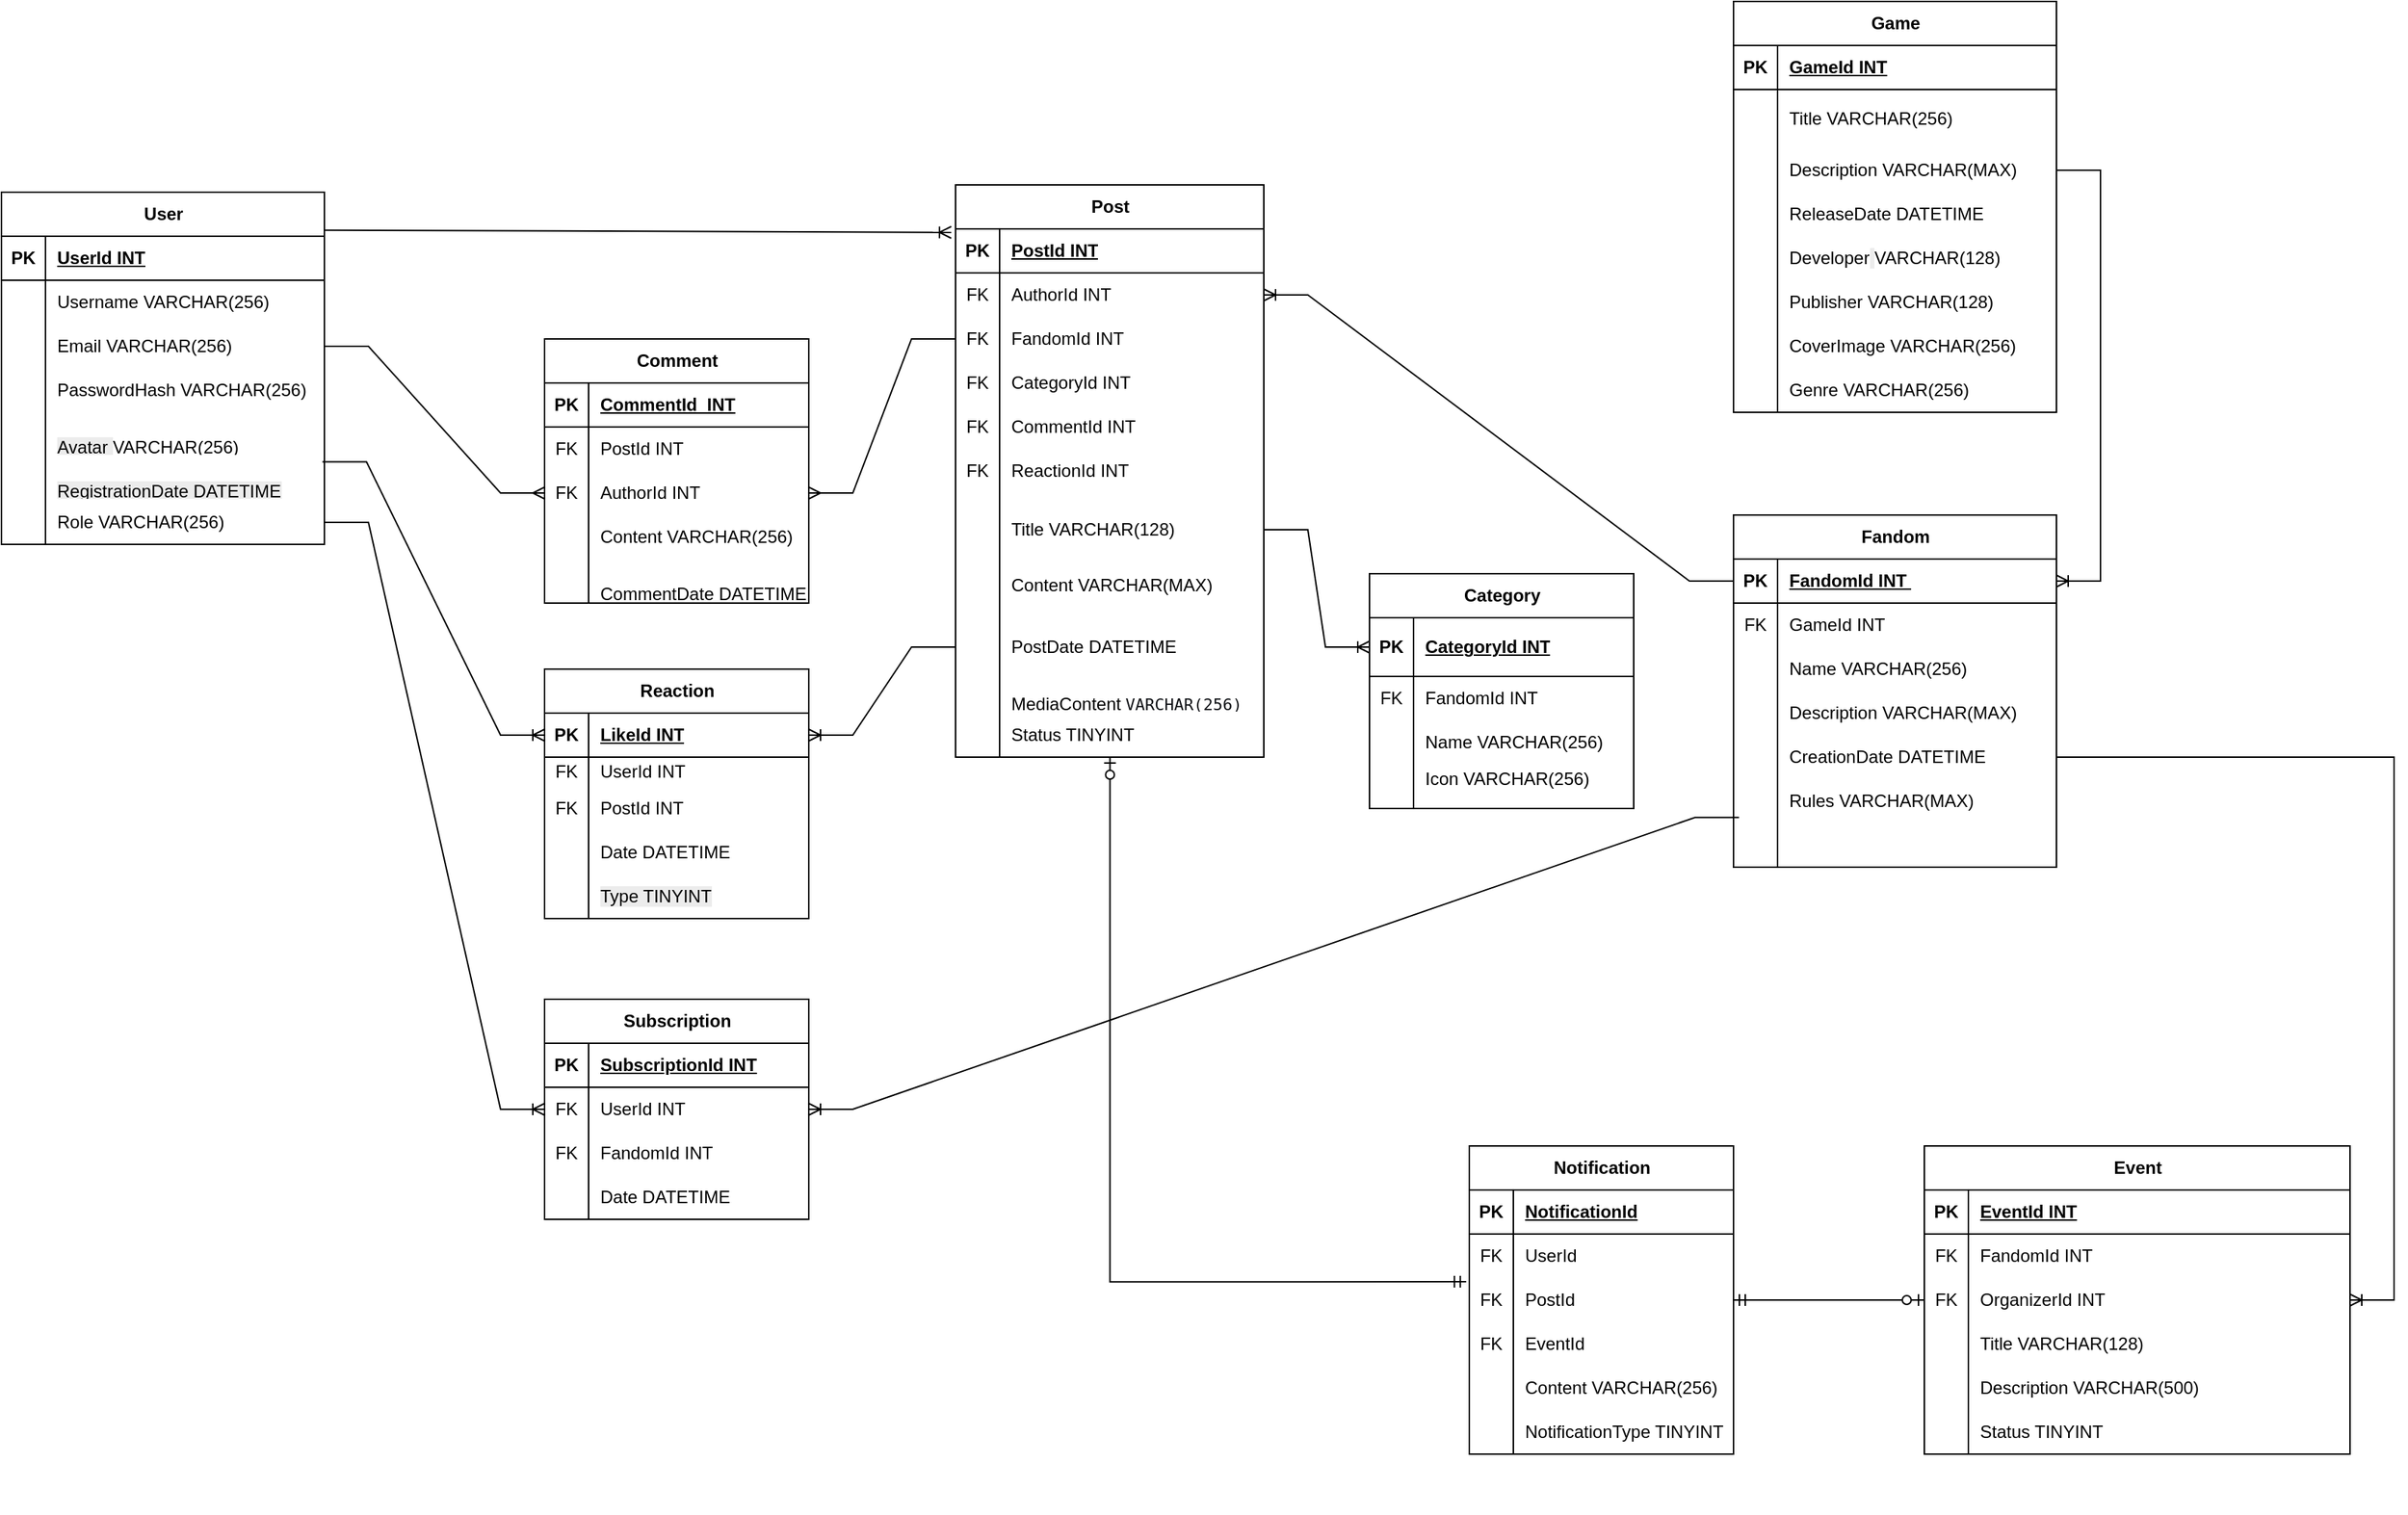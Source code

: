 <mxfile version="26.2.2">
  <diagram name="Page-1" id="2cc2d294-239e-5f5e-28fe-2ad74b4f1bd6">
    <mxGraphModel dx="4198" dy="2201" grid="1" gridSize="10" guides="1" tooltips="1" connect="1" arrows="1" fold="1" page="1" pageScale="1" pageWidth="827" pageHeight="1169" math="0" shadow="0">
      <root>
        <mxCell id="0" />
        <mxCell id="1" parent="0" />
        <mxCell id="uoQIP96rrcB46YW2x890-20" value="User" style="shape=table;startSize=30;container=1;collapsible=1;childLayout=tableLayout;fixedRows=1;rowLines=0;fontStyle=1;align=center;resizeLast=1;html=1;" parent="1" vertex="1">
          <mxGeometry x="-1670" y="-330" width="220" height="240" as="geometry" />
        </mxCell>
        <mxCell id="uoQIP96rrcB46YW2x890-21" value="" style="shape=tableRow;horizontal=0;startSize=0;swimlaneHead=0;swimlaneBody=0;fillColor=none;collapsible=0;dropTarget=0;points=[[0,0.5],[1,0.5]];portConstraint=eastwest;top=0;left=0;right=0;bottom=1;" parent="uoQIP96rrcB46YW2x890-20" vertex="1">
          <mxGeometry y="30" width="220" height="30" as="geometry" />
        </mxCell>
        <mxCell id="uoQIP96rrcB46YW2x890-22" value="PK" style="shape=partialRectangle;connectable=0;fillColor=none;top=0;left=0;bottom=0;right=0;fontStyle=1;overflow=hidden;whiteSpace=wrap;html=1;" parent="uoQIP96rrcB46YW2x890-21" vertex="1">
          <mxGeometry width="30" height="30" as="geometry">
            <mxRectangle width="30" height="30" as="alternateBounds" />
          </mxGeometry>
        </mxCell>
        <mxCell id="uoQIP96rrcB46YW2x890-23" value="&lt;span style=&quot;text-align: center;&quot;&gt;UserId INT&lt;/span&gt;" style="shape=partialRectangle;connectable=0;fillColor=none;top=0;left=0;bottom=0;right=0;align=left;spacingLeft=6;fontStyle=5;overflow=hidden;whiteSpace=wrap;html=1;" parent="uoQIP96rrcB46YW2x890-21" vertex="1">
          <mxGeometry x="30" width="190" height="30" as="geometry">
            <mxRectangle width="190" height="30" as="alternateBounds" />
          </mxGeometry>
        </mxCell>
        <mxCell id="uoQIP96rrcB46YW2x890-24" value="" style="shape=tableRow;horizontal=0;startSize=0;swimlaneHead=0;swimlaneBody=0;fillColor=none;collapsible=0;dropTarget=0;points=[[0,0.5],[1,0.5]];portConstraint=eastwest;top=0;left=0;right=0;bottom=0;" parent="uoQIP96rrcB46YW2x890-20" vertex="1">
          <mxGeometry y="60" width="220" height="30" as="geometry" />
        </mxCell>
        <mxCell id="uoQIP96rrcB46YW2x890-25" value="" style="shape=partialRectangle;connectable=0;fillColor=none;top=0;left=0;bottom=0;right=0;editable=1;overflow=hidden;whiteSpace=wrap;html=1;" parent="uoQIP96rrcB46YW2x890-24" vertex="1">
          <mxGeometry width="30" height="30" as="geometry">
            <mxRectangle width="30" height="30" as="alternateBounds" />
          </mxGeometry>
        </mxCell>
        <mxCell id="uoQIP96rrcB46YW2x890-26" value="&lt;span style=&quot;text-align: center;&quot;&gt;Username VARCHAR(256)&lt;/span&gt;" style="shape=partialRectangle;connectable=0;fillColor=none;top=0;left=0;bottom=0;right=0;align=left;spacingLeft=6;overflow=hidden;whiteSpace=wrap;html=1;" parent="uoQIP96rrcB46YW2x890-24" vertex="1">
          <mxGeometry x="30" width="190" height="30" as="geometry">
            <mxRectangle width="190" height="30" as="alternateBounds" />
          </mxGeometry>
        </mxCell>
        <mxCell id="uoQIP96rrcB46YW2x890-27" value="" style="shape=tableRow;horizontal=0;startSize=0;swimlaneHead=0;swimlaneBody=0;fillColor=none;collapsible=0;dropTarget=0;points=[[0,0.5],[1,0.5]];portConstraint=eastwest;top=0;left=0;right=0;bottom=0;" parent="uoQIP96rrcB46YW2x890-20" vertex="1">
          <mxGeometry y="90" width="220" height="30" as="geometry" />
        </mxCell>
        <mxCell id="uoQIP96rrcB46YW2x890-28" value="" style="shape=partialRectangle;connectable=0;fillColor=none;top=0;left=0;bottom=0;right=0;editable=1;overflow=hidden;whiteSpace=wrap;html=1;" parent="uoQIP96rrcB46YW2x890-27" vertex="1">
          <mxGeometry width="30" height="30" as="geometry">
            <mxRectangle width="30" height="30" as="alternateBounds" />
          </mxGeometry>
        </mxCell>
        <mxCell id="uoQIP96rrcB46YW2x890-29" value="&lt;span style=&quot;text-align: center;&quot;&gt;Email&amp;nbsp;&lt;/span&gt;&lt;span style=&quot;text-align: center;&quot;&gt;VARCHAR(256)&lt;/span&gt;" style="shape=partialRectangle;connectable=0;fillColor=none;top=0;left=0;bottom=0;right=0;align=left;spacingLeft=6;overflow=hidden;whiteSpace=wrap;html=1;" parent="uoQIP96rrcB46YW2x890-27" vertex="1">
          <mxGeometry x="30" width="190" height="30" as="geometry">
            <mxRectangle width="190" height="30" as="alternateBounds" />
          </mxGeometry>
        </mxCell>
        <mxCell id="uoQIP96rrcB46YW2x890-30" value="" style="shape=tableRow;horizontal=0;startSize=0;swimlaneHead=0;swimlaneBody=0;fillColor=none;collapsible=0;dropTarget=0;points=[[0,0.5],[1,0.5]];portConstraint=eastwest;top=0;left=0;right=0;bottom=0;" parent="uoQIP96rrcB46YW2x890-20" vertex="1">
          <mxGeometry y="120" width="220" height="30" as="geometry" />
        </mxCell>
        <mxCell id="uoQIP96rrcB46YW2x890-31" value="" style="shape=partialRectangle;connectable=0;fillColor=none;top=0;left=0;bottom=0;right=0;editable=1;overflow=hidden;whiteSpace=wrap;html=1;" parent="uoQIP96rrcB46YW2x890-30" vertex="1">
          <mxGeometry width="30" height="30" as="geometry">
            <mxRectangle width="30" height="30" as="alternateBounds" />
          </mxGeometry>
        </mxCell>
        <mxCell id="uoQIP96rrcB46YW2x890-32" value="&lt;span style=&quot;text-align: center;&quot;&gt;PasswordHash&amp;nbsp;&lt;/span&gt;&lt;span style=&quot;text-align: center;&quot;&gt;VARCHAR(256)&lt;/span&gt;" style="shape=partialRectangle;connectable=0;fillColor=none;top=0;left=0;bottom=0;right=0;align=left;spacingLeft=6;overflow=hidden;whiteSpace=wrap;html=1;" parent="uoQIP96rrcB46YW2x890-30" vertex="1">
          <mxGeometry x="30" width="190" height="30" as="geometry">
            <mxRectangle width="190" height="30" as="alternateBounds" />
          </mxGeometry>
        </mxCell>
        <mxCell id="uoQIP96rrcB46YW2x890-33" style="shape=tableRow;horizontal=0;startSize=0;swimlaneHead=0;swimlaneBody=0;fillColor=none;collapsible=0;dropTarget=0;points=[[0,0.5],[1,0.5]];portConstraint=eastwest;top=0;left=0;right=0;bottom=0;" parent="uoQIP96rrcB46YW2x890-20" vertex="1">
          <mxGeometry y="150" width="220" height="30" as="geometry" />
        </mxCell>
        <mxCell id="uoQIP96rrcB46YW2x890-34" style="shape=partialRectangle;connectable=0;fillColor=none;top=0;left=0;bottom=0;right=0;editable=1;overflow=hidden;whiteSpace=wrap;html=1;" parent="uoQIP96rrcB46YW2x890-33" vertex="1">
          <mxGeometry width="30" height="30" as="geometry">
            <mxRectangle width="30" height="30" as="alternateBounds" />
          </mxGeometry>
        </mxCell>
        <mxCell id="uoQIP96rrcB46YW2x890-35" value="&lt;br&gt;&lt;span style=&quot;color: rgb(0, 0, 0); font-family: Helvetica; font-size: 12px; font-style: normal; font-variant-ligatures: normal; font-variant-caps: normal; font-weight: 400; letter-spacing: normal; orphans: 2; text-align: center; text-indent: 0px; text-transform: none; widows: 2; word-spacing: 0px; -webkit-text-stroke-width: 0px; white-space: normal; background-color: rgb(236, 236, 236); text-decoration-thickness: initial; text-decoration-style: initial; text-decoration-color: initial; float: none; display: inline !important;&quot;&gt;Avatar&amp;nbsp;&lt;/span&gt;&lt;span style=&quot;text-align: center;&quot;&gt;VARCHAR(256)&lt;/span&gt;&lt;br&gt;&amp;nbsp;" style="shape=partialRectangle;connectable=0;fillColor=none;top=0;left=0;bottom=0;right=0;align=left;spacingLeft=6;overflow=hidden;whiteSpace=wrap;html=1;" parent="uoQIP96rrcB46YW2x890-33" vertex="1">
          <mxGeometry x="30" width="190" height="30" as="geometry">
            <mxRectangle width="190" height="30" as="alternateBounds" />
          </mxGeometry>
        </mxCell>
        <mxCell id="uoQIP96rrcB46YW2x890-36" style="shape=tableRow;horizontal=0;startSize=0;swimlaneHead=0;swimlaneBody=0;fillColor=none;collapsible=0;dropTarget=0;points=[[0,0.5],[1,0.5]];portConstraint=eastwest;top=0;left=0;right=0;bottom=0;" parent="uoQIP96rrcB46YW2x890-20" vertex="1">
          <mxGeometry y="180" width="220" height="30" as="geometry" />
        </mxCell>
        <mxCell id="uoQIP96rrcB46YW2x890-37" style="shape=partialRectangle;connectable=0;fillColor=none;top=0;left=0;bottom=0;right=0;editable=1;overflow=hidden;whiteSpace=wrap;html=1;" parent="uoQIP96rrcB46YW2x890-36" vertex="1">
          <mxGeometry width="30" height="30" as="geometry">
            <mxRectangle width="30" height="30" as="alternateBounds" />
          </mxGeometry>
        </mxCell>
        <mxCell id="uoQIP96rrcB46YW2x890-38" value="&lt;br&gt;&lt;span style=&quot;color: rgb(0, 0, 0); font-family: Helvetica; font-size: 12px; font-style: normal; font-variant-ligatures: normal; font-variant-caps: normal; font-weight: 400; letter-spacing: normal; orphans: 2; text-align: center; text-indent: 0px; text-transform: none; widows: 2; word-spacing: 0px; -webkit-text-stroke-width: 0px; white-space: normal; background-color: rgb(236, 236, 236); text-decoration-thickness: initial; text-decoration-style: initial; text-decoration-color: initial; float: none; display: inline !important;&quot;&gt;RegistrationDate DATETIME&lt;/span&gt;&lt;br style=&quot;forced-color-adjust: none; color: rgb(0, 0, 0); font-family: Helvetica; font-size: 12px; font-style: normal; font-variant-ligatures: normal; font-variant-caps: normal; font-weight: 400; letter-spacing: normal; orphans: 2; text-align: center; text-indent: 0px; text-transform: none; widows: 2; word-spacing: 0px; -webkit-text-stroke-width: 0px; white-space: normal; background-color: rgb(236, 236, 236); text-decoration-thickness: initial; text-decoration-style: initial; text-decoration-color: initial;&quot;&gt;&lt;div&gt;&lt;br/&gt;&lt;/div&gt;" style="shape=partialRectangle;connectable=0;fillColor=none;top=0;left=0;bottom=0;right=0;align=left;spacingLeft=6;overflow=hidden;whiteSpace=wrap;html=1;" parent="uoQIP96rrcB46YW2x890-36" vertex="1">
          <mxGeometry x="30" width="190" height="30" as="geometry">
            <mxRectangle width="190" height="30" as="alternateBounds" />
          </mxGeometry>
        </mxCell>
        <mxCell id="uoQIP96rrcB46YW2x890-39" style="shape=tableRow;horizontal=0;startSize=0;swimlaneHead=0;swimlaneBody=0;fillColor=none;collapsible=0;dropTarget=0;points=[[0,0.5],[1,0.5]];portConstraint=eastwest;top=0;left=0;right=0;bottom=0;" parent="uoQIP96rrcB46YW2x890-20" vertex="1">
          <mxGeometry y="210" width="220" height="30" as="geometry" />
        </mxCell>
        <mxCell id="uoQIP96rrcB46YW2x890-40" style="shape=partialRectangle;connectable=0;fillColor=none;top=0;left=0;bottom=0;right=0;editable=1;overflow=hidden;whiteSpace=wrap;html=1;" parent="uoQIP96rrcB46YW2x890-39" vertex="1">
          <mxGeometry width="30" height="30" as="geometry">
            <mxRectangle width="30" height="30" as="alternateBounds" />
          </mxGeometry>
        </mxCell>
        <mxCell id="uoQIP96rrcB46YW2x890-41" value="&lt;span style=&quot;text-align: center;&quot;&gt;Role&amp;nbsp;&lt;/span&gt;&lt;span style=&quot;text-align: center;&quot;&gt;VARCHAR(256)&lt;/span&gt;" style="shape=partialRectangle;connectable=0;fillColor=none;top=0;left=0;bottom=0;right=0;align=left;spacingLeft=6;overflow=hidden;whiteSpace=wrap;html=1;" parent="uoQIP96rrcB46YW2x890-39" vertex="1">
          <mxGeometry x="30" width="190" height="30" as="geometry">
            <mxRectangle width="190" height="30" as="alternateBounds" />
          </mxGeometry>
        </mxCell>
        <mxCell id="uoQIP96rrcB46YW2x890-42" value="&lt;b style=&quot;text-wrap-mode: wrap;&quot;&gt;Subscription&lt;/b&gt;" style="shape=table;startSize=30;container=1;collapsible=1;childLayout=tableLayout;fixedRows=1;rowLines=0;fontStyle=1;align=center;resizeLast=1;html=1;" parent="1" vertex="1">
          <mxGeometry x="-1300" y="220" width="180" height="150" as="geometry" />
        </mxCell>
        <mxCell id="uoQIP96rrcB46YW2x890-43" value="" style="shape=tableRow;horizontal=0;startSize=0;swimlaneHead=0;swimlaneBody=0;fillColor=none;collapsible=0;dropTarget=0;points=[[0,0.5],[1,0.5]];portConstraint=eastwest;top=0;left=0;right=0;bottom=1;" parent="uoQIP96rrcB46YW2x890-42" vertex="1">
          <mxGeometry y="30" width="180" height="30" as="geometry" />
        </mxCell>
        <mxCell id="uoQIP96rrcB46YW2x890-44" value="PK" style="shape=partialRectangle;connectable=0;fillColor=none;top=0;left=0;bottom=0;right=0;fontStyle=1;overflow=hidden;whiteSpace=wrap;html=1;" parent="uoQIP96rrcB46YW2x890-43" vertex="1">
          <mxGeometry width="30" height="30" as="geometry">
            <mxRectangle width="30" height="30" as="alternateBounds" />
          </mxGeometry>
        </mxCell>
        <mxCell id="uoQIP96rrcB46YW2x890-45" value="&lt;span style=&quot;text-align: center;&quot;&gt;SubscriptionId INT&lt;/span&gt;" style="shape=partialRectangle;connectable=0;fillColor=none;top=0;left=0;bottom=0;right=0;align=left;spacingLeft=6;fontStyle=5;overflow=hidden;whiteSpace=wrap;html=1;" parent="uoQIP96rrcB46YW2x890-43" vertex="1">
          <mxGeometry x="30" width="150" height="30" as="geometry">
            <mxRectangle width="150" height="30" as="alternateBounds" />
          </mxGeometry>
        </mxCell>
        <mxCell id="uoQIP96rrcB46YW2x890-46" value="" style="shape=tableRow;horizontal=0;startSize=0;swimlaneHead=0;swimlaneBody=0;fillColor=none;collapsible=0;dropTarget=0;points=[[0,0.5],[1,0.5]];portConstraint=eastwest;top=0;left=0;right=0;bottom=0;" parent="uoQIP96rrcB46YW2x890-42" vertex="1">
          <mxGeometry y="60" width="180" height="30" as="geometry" />
        </mxCell>
        <mxCell id="uoQIP96rrcB46YW2x890-47" value="FK" style="shape=partialRectangle;connectable=0;fillColor=none;top=0;left=0;bottom=0;right=0;editable=1;overflow=hidden;whiteSpace=wrap;html=1;" parent="uoQIP96rrcB46YW2x890-46" vertex="1">
          <mxGeometry width="30" height="30" as="geometry">
            <mxRectangle width="30" height="30" as="alternateBounds" />
          </mxGeometry>
        </mxCell>
        <mxCell id="uoQIP96rrcB46YW2x890-48" value="&lt;span style=&quot;text-align: center;&quot;&gt;UserId INT&lt;/span&gt;" style="shape=partialRectangle;connectable=0;fillColor=none;top=0;left=0;bottom=0;right=0;align=left;spacingLeft=6;overflow=hidden;whiteSpace=wrap;html=1;" parent="uoQIP96rrcB46YW2x890-46" vertex="1">
          <mxGeometry x="30" width="150" height="30" as="geometry">
            <mxRectangle width="150" height="30" as="alternateBounds" />
          </mxGeometry>
        </mxCell>
        <mxCell id="uoQIP96rrcB46YW2x890-49" value="" style="shape=tableRow;horizontal=0;startSize=0;swimlaneHead=0;swimlaneBody=0;fillColor=none;collapsible=0;dropTarget=0;points=[[0,0.5],[1,0.5]];portConstraint=eastwest;top=0;left=0;right=0;bottom=0;" parent="uoQIP96rrcB46YW2x890-42" vertex="1">
          <mxGeometry y="90" width="180" height="30" as="geometry" />
        </mxCell>
        <mxCell id="uoQIP96rrcB46YW2x890-50" value="FK" style="shape=partialRectangle;connectable=0;fillColor=none;top=0;left=0;bottom=0;right=0;editable=1;overflow=hidden;whiteSpace=wrap;html=1;" parent="uoQIP96rrcB46YW2x890-49" vertex="1">
          <mxGeometry width="30" height="30" as="geometry">
            <mxRectangle width="30" height="30" as="alternateBounds" />
          </mxGeometry>
        </mxCell>
        <mxCell id="uoQIP96rrcB46YW2x890-51" value="&lt;span style=&quot;text-align: center;&quot;&gt;FandomId INT&lt;/span&gt;" style="shape=partialRectangle;connectable=0;fillColor=none;top=0;left=0;bottom=0;right=0;align=left;spacingLeft=6;overflow=hidden;whiteSpace=wrap;html=1;" parent="uoQIP96rrcB46YW2x890-49" vertex="1">
          <mxGeometry x="30" width="150" height="30" as="geometry">
            <mxRectangle width="150" height="30" as="alternateBounds" />
          </mxGeometry>
        </mxCell>
        <mxCell id="uoQIP96rrcB46YW2x890-52" value="" style="shape=tableRow;horizontal=0;startSize=0;swimlaneHead=0;swimlaneBody=0;fillColor=none;collapsible=0;dropTarget=0;points=[[0,0.5],[1,0.5]];portConstraint=eastwest;top=0;left=0;right=0;bottom=0;" parent="uoQIP96rrcB46YW2x890-42" vertex="1">
          <mxGeometry y="120" width="180" height="30" as="geometry" />
        </mxCell>
        <mxCell id="uoQIP96rrcB46YW2x890-53" value="" style="shape=partialRectangle;connectable=0;fillColor=none;top=0;left=0;bottom=0;right=0;editable=1;overflow=hidden;whiteSpace=wrap;html=1;" parent="uoQIP96rrcB46YW2x890-52" vertex="1">
          <mxGeometry width="30" height="30" as="geometry">
            <mxRectangle width="30" height="30" as="alternateBounds" />
          </mxGeometry>
        </mxCell>
        <mxCell id="uoQIP96rrcB46YW2x890-54" value="&lt;span style=&quot;text-align: center;&quot;&gt;Date DATETIME&lt;/span&gt;" style="shape=partialRectangle;connectable=0;fillColor=none;top=0;left=0;bottom=0;right=0;align=left;spacingLeft=6;overflow=hidden;whiteSpace=wrap;html=1;" parent="uoQIP96rrcB46YW2x890-52" vertex="1">
          <mxGeometry x="30" width="150" height="30" as="geometry">
            <mxRectangle width="150" height="30" as="alternateBounds" />
          </mxGeometry>
        </mxCell>
        <mxCell id="uoQIP96rrcB46YW2x890-55" value="Game" style="shape=table;startSize=30;container=1;collapsible=1;childLayout=tableLayout;fixedRows=1;rowLines=0;fontStyle=1;align=center;resizeLast=1;html=1;" parent="1" vertex="1">
          <mxGeometry x="-490" y="-460" width="220" height="280" as="geometry" />
        </mxCell>
        <mxCell id="uoQIP96rrcB46YW2x890-56" value="" style="shape=tableRow;horizontal=0;startSize=0;swimlaneHead=0;swimlaneBody=0;fillColor=none;collapsible=0;dropTarget=0;points=[[0,0.5],[1,0.5]];portConstraint=eastwest;top=0;left=0;right=0;bottom=1;" parent="uoQIP96rrcB46YW2x890-55" vertex="1">
          <mxGeometry y="30" width="220" height="30" as="geometry" />
        </mxCell>
        <mxCell id="uoQIP96rrcB46YW2x890-57" value="PK" style="shape=partialRectangle;connectable=0;fillColor=none;top=0;left=0;bottom=0;right=0;fontStyle=1;overflow=hidden;whiteSpace=wrap;html=1;" parent="uoQIP96rrcB46YW2x890-56" vertex="1">
          <mxGeometry width="30" height="30" as="geometry">
            <mxRectangle width="30" height="30" as="alternateBounds" />
          </mxGeometry>
        </mxCell>
        <mxCell id="uoQIP96rrcB46YW2x890-58" value="&lt;span style=&quot;text-align: center;&quot;&gt;GameId INT&lt;/span&gt;" style="shape=partialRectangle;connectable=0;fillColor=none;top=0;left=0;bottom=0;right=0;align=left;spacingLeft=6;fontStyle=5;overflow=hidden;whiteSpace=wrap;html=1;" parent="uoQIP96rrcB46YW2x890-56" vertex="1">
          <mxGeometry x="30" width="190" height="30" as="geometry">
            <mxRectangle width="190" height="30" as="alternateBounds" />
          </mxGeometry>
        </mxCell>
        <mxCell id="uoQIP96rrcB46YW2x890-59" value="" style="shape=tableRow;horizontal=0;startSize=0;swimlaneHead=0;swimlaneBody=0;fillColor=none;collapsible=0;dropTarget=0;points=[[0,0.5],[1,0.5]];portConstraint=eastwest;top=0;left=0;right=0;bottom=0;" parent="uoQIP96rrcB46YW2x890-55" vertex="1">
          <mxGeometry y="60" width="220" height="40" as="geometry" />
        </mxCell>
        <mxCell id="uoQIP96rrcB46YW2x890-60" value="" style="shape=partialRectangle;connectable=0;fillColor=none;top=0;left=0;bottom=0;right=0;editable=1;overflow=hidden;whiteSpace=wrap;html=1;" parent="uoQIP96rrcB46YW2x890-59" vertex="1">
          <mxGeometry width="30" height="40" as="geometry">
            <mxRectangle width="30" height="40" as="alternateBounds" />
          </mxGeometry>
        </mxCell>
        <mxCell id="uoQIP96rrcB46YW2x890-61" value="&lt;span style=&quot;text-align: center;&quot;&gt;Title VARCHAR(256)&lt;/span&gt;" style="shape=partialRectangle;connectable=0;fillColor=none;top=0;left=0;bottom=0;right=0;align=left;spacingLeft=6;overflow=hidden;whiteSpace=wrap;html=1;" parent="uoQIP96rrcB46YW2x890-59" vertex="1">
          <mxGeometry x="30" width="190" height="40" as="geometry">
            <mxRectangle width="190" height="40" as="alternateBounds" />
          </mxGeometry>
        </mxCell>
        <mxCell id="uoQIP96rrcB46YW2x890-62" value="" style="shape=tableRow;horizontal=0;startSize=0;swimlaneHead=0;swimlaneBody=0;fillColor=none;collapsible=0;dropTarget=0;points=[[0,0.5],[1,0.5]];portConstraint=eastwest;top=0;left=0;right=0;bottom=0;" parent="uoQIP96rrcB46YW2x890-55" vertex="1">
          <mxGeometry y="100" width="220" height="30" as="geometry" />
        </mxCell>
        <mxCell id="uoQIP96rrcB46YW2x890-63" value="" style="shape=partialRectangle;connectable=0;fillColor=none;top=0;left=0;bottom=0;right=0;editable=1;overflow=hidden;whiteSpace=wrap;html=1;" parent="uoQIP96rrcB46YW2x890-62" vertex="1">
          <mxGeometry width="30" height="30" as="geometry">
            <mxRectangle width="30" height="30" as="alternateBounds" />
          </mxGeometry>
        </mxCell>
        <mxCell id="uoQIP96rrcB46YW2x890-64" value="&lt;span style=&quot;text-align: center;&quot;&gt;Description&amp;nbsp;&lt;/span&gt;&lt;span style=&quot;text-align: center;&quot;&gt;VARCHAR(MAX)&lt;/span&gt;" style="shape=partialRectangle;connectable=0;fillColor=none;top=0;left=0;bottom=0;right=0;align=left;spacingLeft=6;overflow=hidden;whiteSpace=wrap;html=1;" parent="uoQIP96rrcB46YW2x890-62" vertex="1">
          <mxGeometry x="30" width="190" height="30" as="geometry">
            <mxRectangle width="190" height="30" as="alternateBounds" />
          </mxGeometry>
        </mxCell>
        <mxCell id="uoQIP96rrcB46YW2x890-65" value="" style="shape=tableRow;horizontal=0;startSize=0;swimlaneHead=0;swimlaneBody=0;fillColor=none;collapsible=0;dropTarget=0;points=[[0,0.5],[1,0.5]];portConstraint=eastwest;top=0;left=0;right=0;bottom=0;" parent="uoQIP96rrcB46YW2x890-55" vertex="1">
          <mxGeometry y="130" width="220" height="30" as="geometry" />
        </mxCell>
        <mxCell id="uoQIP96rrcB46YW2x890-66" value="" style="shape=partialRectangle;connectable=0;fillColor=none;top=0;left=0;bottom=0;right=0;editable=1;overflow=hidden;whiteSpace=wrap;html=1;" parent="uoQIP96rrcB46YW2x890-65" vertex="1">
          <mxGeometry width="30" height="30" as="geometry">
            <mxRectangle width="30" height="30" as="alternateBounds" />
          </mxGeometry>
        </mxCell>
        <mxCell id="uoQIP96rrcB46YW2x890-67" value="&lt;span style=&quot;text-align: center;&quot;&gt;ReleaseDate DATETIME&lt;/span&gt;" style="shape=partialRectangle;connectable=0;fillColor=none;top=0;left=0;bottom=0;right=0;align=left;spacingLeft=6;overflow=hidden;whiteSpace=wrap;html=1;" parent="uoQIP96rrcB46YW2x890-65" vertex="1">
          <mxGeometry x="30" width="190" height="30" as="geometry">
            <mxRectangle width="190" height="30" as="alternateBounds" />
          </mxGeometry>
        </mxCell>
        <mxCell id="uoQIP96rrcB46YW2x890-68" style="shape=tableRow;horizontal=0;startSize=0;swimlaneHead=0;swimlaneBody=0;fillColor=none;collapsible=0;dropTarget=0;points=[[0,0.5],[1,0.5]];portConstraint=eastwest;top=0;left=0;right=0;bottom=0;" parent="uoQIP96rrcB46YW2x890-55" vertex="1">
          <mxGeometry y="160" width="220" height="30" as="geometry" />
        </mxCell>
        <mxCell id="uoQIP96rrcB46YW2x890-69" style="shape=partialRectangle;connectable=0;fillColor=none;top=0;left=0;bottom=0;right=0;editable=1;overflow=hidden;whiteSpace=wrap;html=1;" parent="uoQIP96rrcB46YW2x890-68" vertex="1">
          <mxGeometry width="30" height="30" as="geometry">
            <mxRectangle width="30" height="30" as="alternateBounds" />
          </mxGeometry>
        </mxCell>
        <mxCell id="uoQIP96rrcB46YW2x890-70" value="&lt;span style=&quot;color: rgb(0, 0, 0); font-family: Helvetica; font-size: 12px; font-style: normal; font-variant-ligatures: normal; font-variant-caps: normal; font-weight: 400; letter-spacing: normal; orphans: 2; text-align: center; text-indent: 0px; text-transform: none; widows: 2; word-spacing: 0px; -webkit-text-stroke-width: 0px; white-space: normal; text-decoration-thickness: initial; text-decoration-style: initial; text-decoration-color: initial; float: none; display: inline !important;&quot;&gt;Developer&lt;/span&gt;&lt;span style=&quot;color: rgb(0, 0, 0); font-family: Helvetica; font-size: 12px; font-style: normal; font-variant-ligatures: normal; font-variant-caps: normal; font-weight: 400; letter-spacing: normal; orphans: 2; text-align: center; text-indent: 0px; text-transform: none; widows: 2; word-spacing: 0px; -webkit-text-stroke-width: 0px; white-space: normal; text-decoration-thickness: initial; text-decoration-style: initial; text-decoration-color: initial; float: none; display: inline !important; background-color: rgb(236, 236, 236);&quot;&gt;&amp;nbsp;&lt;/span&gt;&lt;span style=&quot;text-align: center;&quot;&gt;VARCHAR(128)&lt;/span&gt;" style="shape=partialRectangle;connectable=0;fillColor=none;top=0;left=0;bottom=0;right=0;align=left;spacingLeft=6;overflow=hidden;whiteSpace=wrap;html=1;" parent="uoQIP96rrcB46YW2x890-68" vertex="1">
          <mxGeometry x="30" width="190" height="30" as="geometry">
            <mxRectangle width="190" height="30" as="alternateBounds" />
          </mxGeometry>
        </mxCell>
        <mxCell id="uoQIP96rrcB46YW2x890-71" style="shape=tableRow;horizontal=0;startSize=0;swimlaneHead=0;swimlaneBody=0;fillColor=none;collapsible=0;dropTarget=0;points=[[0,0.5],[1,0.5]];portConstraint=eastwest;top=0;left=0;right=0;bottom=0;" parent="uoQIP96rrcB46YW2x890-55" vertex="1">
          <mxGeometry y="190" width="220" height="30" as="geometry" />
        </mxCell>
        <mxCell id="uoQIP96rrcB46YW2x890-72" style="shape=partialRectangle;connectable=0;fillColor=none;top=0;left=0;bottom=0;right=0;editable=1;overflow=hidden;whiteSpace=wrap;html=1;" parent="uoQIP96rrcB46YW2x890-71" vertex="1">
          <mxGeometry width="30" height="30" as="geometry">
            <mxRectangle width="30" height="30" as="alternateBounds" />
          </mxGeometry>
        </mxCell>
        <mxCell id="uoQIP96rrcB46YW2x890-73" value="&lt;span style=&quot;text-align: center;&quot;&gt;Publisher&amp;nbsp;&lt;/span&gt;&lt;span style=&quot;text-align: center;&quot;&gt;VARCHAR(128)&lt;/span&gt;" style="shape=partialRectangle;connectable=0;fillColor=none;top=0;left=0;bottom=0;right=0;align=left;spacingLeft=6;overflow=hidden;whiteSpace=wrap;html=1;" parent="uoQIP96rrcB46YW2x890-71" vertex="1">
          <mxGeometry x="30" width="190" height="30" as="geometry">
            <mxRectangle width="190" height="30" as="alternateBounds" />
          </mxGeometry>
        </mxCell>
        <mxCell id="uoQIP96rrcB46YW2x890-74" style="shape=tableRow;horizontal=0;startSize=0;swimlaneHead=0;swimlaneBody=0;fillColor=none;collapsible=0;dropTarget=0;points=[[0,0.5],[1,0.5]];portConstraint=eastwest;top=0;left=0;right=0;bottom=0;" parent="uoQIP96rrcB46YW2x890-55" vertex="1">
          <mxGeometry y="220" width="220" height="30" as="geometry" />
        </mxCell>
        <mxCell id="uoQIP96rrcB46YW2x890-75" style="shape=partialRectangle;connectable=0;fillColor=none;top=0;left=0;bottom=0;right=0;editable=1;overflow=hidden;whiteSpace=wrap;html=1;" parent="uoQIP96rrcB46YW2x890-74" vertex="1">
          <mxGeometry width="30" height="30" as="geometry">
            <mxRectangle width="30" height="30" as="alternateBounds" />
          </mxGeometry>
        </mxCell>
        <mxCell id="uoQIP96rrcB46YW2x890-76" value="&lt;span style=&quot;color: rgb(0, 0, 0); font-family: Helvetica; font-size: 12px; font-style: normal; font-variant-ligatures: normal; font-variant-caps: normal; font-weight: 400; letter-spacing: normal; orphans: 2; text-align: center; text-indent: 0px; text-transform: none; widows: 2; word-spacing: 0px; -webkit-text-stroke-width: 0px; white-space: normal; text-decoration-thickness: initial; text-decoration-style: initial; text-decoration-color: initial; float: none; display: inline !important;&quot;&gt;CoverImage VARCHAR(256)&lt;/span&gt;" style="shape=partialRectangle;connectable=0;fillColor=none;top=0;left=0;bottom=0;right=0;align=left;spacingLeft=6;overflow=hidden;whiteSpace=wrap;html=1;" parent="uoQIP96rrcB46YW2x890-74" vertex="1">
          <mxGeometry x="30" width="190" height="30" as="geometry">
            <mxRectangle width="190" height="30" as="alternateBounds" />
          </mxGeometry>
        </mxCell>
        <mxCell id="uoQIP96rrcB46YW2x890-77" style="shape=tableRow;horizontal=0;startSize=0;swimlaneHead=0;swimlaneBody=0;fillColor=none;collapsible=0;dropTarget=0;points=[[0,0.5],[1,0.5]];portConstraint=eastwest;top=0;left=0;right=0;bottom=0;" parent="uoQIP96rrcB46YW2x890-55" vertex="1">
          <mxGeometry y="250" width="220" height="30" as="geometry" />
        </mxCell>
        <mxCell id="uoQIP96rrcB46YW2x890-78" style="shape=partialRectangle;connectable=0;fillColor=none;top=0;left=0;bottom=0;right=0;editable=1;overflow=hidden;whiteSpace=wrap;html=1;" parent="uoQIP96rrcB46YW2x890-77" vertex="1">
          <mxGeometry width="30" height="30" as="geometry">
            <mxRectangle width="30" height="30" as="alternateBounds" />
          </mxGeometry>
        </mxCell>
        <mxCell id="uoQIP96rrcB46YW2x890-79" value="&lt;span style=&quot;text-align: center;&quot;&gt;Genre&amp;nbsp;&lt;/span&gt;&lt;span style=&quot;text-align: center;&quot;&gt;VARCHAR(256)&lt;/span&gt;" style="shape=partialRectangle;connectable=0;fillColor=none;top=0;left=0;bottom=0;right=0;align=left;spacingLeft=6;overflow=hidden;whiteSpace=wrap;html=1;" parent="uoQIP96rrcB46YW2x890-77" vertex="1">
          <mxGeometry x="30" width="190" height="30" as="geometry">
            <mxRectangle width="190" height="30" as="alternateBounds" />
          </mxGeometry>
        </mxCell>
        <mxCell id="uoQIP96rrcB46YW2x890-80" value="Post" style="shape=table;startSize=30;container=1;collapsible=1;childLayout=tableLayout;fixedRows=1;rowLines=0;fontStyle=1;align=center;resizeLast=1;html=1;" parent="1" vertex="1">
          <mxGeometry x="-1020" y="-335" width="210" height="390" as="geometry" />
        </mxCell>
        <mxCell id="uoQIP96rrcB46YW2x890-81" value="" style="shape=tableRow;horizontal=0;startSize=0;swimlaneHead=0;swimlaneBody=0;fillColor=none;collapsible=0;dropTarget=0;points=[[0,0.5],[1,0.5]];portConstraint=eastwest;top=0;left=0;right=0;bottom=1;" parent="uoQIP96rrcB46YW2x890-80" vertex="1">
          <mxGeometry y="30" width="210" height="30" as="geometry" />
        </mxCell>
        <mxCell id="uoQIP96rrcB46YW2x890-82" value="PK" style="shape=partialRectangle;connectable=0;fillColor=none;top=0;left=0;bottom=0;right=0;fontStyle=1;overflow=hidden;whiteSpace=wrap;html=1;" parent="uoQIP96rrcB46YW2x890-81" vertex="1">
          <mxGeometry width="30" height="30" as="geometry">
            <mxRectangle width="30" height="30" as="alternateBounds" />
          </mxGeometry>
        </mxCell>
        <mxCell id="uoQIP96rrcB46YW2x890-83" value="&lt;span style=&quot;text-align: center;&quot;&gt;PostId INT&lt;/span&gt;" style="shape=partialRectangle;connectable=0;fillColor=none;top=0;left=0;bottom=0;right=0;align=left;spacingLeft=6;fontStyle=5;overflow=hidden;whiteSpace=wrap;html=1;" parent="uoQIP96rrcB46YW2x890-81" vertex="1">
          <mxGeometry x="30" width="180" height="30" as="geometry">
            <mxRectangle width="180" height="30" as="alternateBounds" />
          </mxGeometry>
        </mxCell>
        <mxCell id="uoQIP96rrcB46YW2x890-84" value="" style="shape=tableRow;horizontal=0;startSize=0;swimlaneHead=0;swimlaneBody=0;fillColor=none;collapsible=0;dropTarget=0;points=[[0,0.5],[1,0.5]];portConstraint=eastwest;top=0;left=0;right=0;bottom=0;" parent="uoQIP96rrcB46YW2x890-80" vertex="1">
          <mxGeometry y="60" width="210" height="30" as="geometry" />
        </mxCell>
        <mxCell id="uoQIP96rrcB46YW2x890-85" value="FK" style="shape=partialRectangle;connectable=0;fillColor=none;top=0;left=0;bottom=0;right=0;editable=1;overflow=hidden;whiteSpace=wrap;html=1;" parent="uoQIP96rrcB46YW2x890-84" vertex="1">
          <mxGeometry width="30" height="30" as="geometry">
            <mxRectangle width="30" height="30" as="alternateBounds" />
          </mxGeometry>
        </mxCell>
        <mxCell id="uoQIP96rrcB46YW2x890-86" value="&lt;span style=&quot;text-align: center;&quot;&gt;AuthorId INT&lt;/span&gt;" style="shape=partialRectangle;connectable=0;fillColor=none;top=0;left=0;bottom=0;right=0;align=left;spacingLeft=6;overflow=hidden;whiteSpace=wrap;html=1;" parent="uoQIP96rrcB46YW2x890-84" vertex="1">
          <mxGeometry x="30" width="180" height="30" as="geometry">
            <mxRectangle width="180" height="30" as="alternateBounds" />
          </mxGeometry>
        </mxCell>
        <mxCell id="uoQIP96rrcB46YW2x890-87" value="" style="shape=tableRow;horizontal=0;startSize=0;swimlaneHead=0;swimlaneBody=0;fillColor=none;collapsible=0;dropTarget=0;points=[[0,0.5],[1,0.5]];portConstraint=eastwest;top=0;left=0;right=0;bottom=0;" parent="uoQIP96rrcB46YW2x890-80" vertex="1">
          <mxGeometry y="90" width="210" height="30" as="geometry" />
        </mxCell>
        <mxCell id="uoQIP96rrcB46YW2x890-88" value="FK" style="shape=partialRectangle;connectable=0;fillColor=none;top=0;left=0;bottom=0;right=0;editable=1;overflow=hidden;whiteSpace=wrap;html=1;" parent="uoQIP96rrcB46YW2x890-87" vertex="1">
          <mxGeometry width="30" height="30" as="geometry">
            <mxRectangle width="30" height="30" as="alternateBounds" />
          </mxGeometry>
        </mxCell>
        <mxCell id="uoQIP96rrcB46YW2x890-89" value="&lt;span style=&quot;text-align: center;&quot;&gt;FandomId INT&lt;/span&gt;" style="shape=partialRectangle;connectable=0;fillColor=none;top=0;left=0;bottom=0;right=0;align=left;spacingLeft=6;overflow=hidden;whiteSpace=wrap;html=1;" parent="uoQIP96rrcB46YW2x890-87" vertex="1">
          <mxGeometry x="30" width="180" height="30" as="geometry">
            <mxRectangle width="180" height="30" as="alternateBounds" />
          </mxGeometry>
        </mxCell>
        <mxCell id="uoQIP96rrcB46YW2x890-90" value="" style="shape=tableRow;horizontal=0;startSize=0;swimlaneHead=0;swimlaneBody=0;fillColor=none;collapsible=0;dropTarget=0;points=[[0,0.5],[1,0.5]];portConstraint=eastwest;top=0;left=0;right=0;bottom=0;" parent="uoQIP96rrcB46YW2x890-80" vertex="1">
          <mxGeometry y="120" width="210" height="30" as="geometry" />
        </mxCell>
        <mxCell id="uoQIP96rrcB46YW2x890-91" value="FK" style="shape=partialRectangle;connectable=0;fillColor=none;top=0;left=0;bottom=0;right=0;editable=1;overflow=hidden;whiteSpace=wrap;html=1;" parent="uoQIP96rrcB46YW2x890-90" vertex="1">
          <mxGeometry width="30" height="30" as="geometry">
            <mxRectangle width="30" height="30" as="alternateBounds" />
          </mxGeometry>
        </mxCell>
        <mxCell id="uoQIP96rrcB46YW2x890-92" value="&lt;span style=&quot;text-align: center;&quot;&gt;CategoryId INT&lt;/span&gt;" style="shape=partialRectangle;connectable=0;fillColor=none;top=0;left=0;bottom=0;right=0;align=left;spacingLeft=6;overflow=hidden;whiteSpace=wrap;html=1;" parent="uoQIP96rrcB46YW2x890-90" vertex="1">
          <mxGeometry x="30" width="180" height="30" as="geometry">
            <mxRectangle width="180" height="30" as="alternateBounds" />
          </mxGeometry>
        </mxCell>
        <mxCell id="SDVUKafKbxxXPbsML_7Z-43" style="shape=tableRow;horizontal=0;startSize=0;swimlaneHead=0;swimlaneBody=0;fillColor=none;collapsible=0;dropTarget=0;points=[[0,0.5],[1,0.5]];portConstraint=eastwest;top=0;left=0;right=0;bottom=0;" vertex="1" parent="uoQIP96rrcB46YW2x890-80">
          <mxGeometry y="150" width="210" height="30" as="geometry" />
        </mxCell>
        <mxCell id="SDVUKafKbxxXPbsML_7Z-44" value="FK" style="shape=partialRectangle;connectable=0;fillColor=none;top=0;left=0;bottom=0;right=0;editable=1;overflow=hidden;whiteSpace=wrap;html=1;" vertex="1" parent="SDVUKafKbxxXPbsML_7Z-43">
          <mxGeometry width="30" height="30" as="geometry">
            <mxRectangle width="30" height="30" as="alternateBounds" />
          </mxGeometry>
        </mxCell>
        <mxCell id="SDVUKafKbxxXPbsML_7Z-45" value="CommentId INT" style="shape=partialRectangle;connectable=0;fillColor=none;top=0;left=0;bottom=0;right=0;align=left;spacingLeft=6;overflow=hidden;whiteSpace=wrap;html=1;" vertex="1" parent="SDVUKafKbxxXPbsML_7Z-43">
          <mxGeometry x="30" width="180" height="30" as="geometry">
            <mxRectangle width="180" height="30" as="alternateBounds" />
          </mxGeometry>
        </mxCell>
        <mxCell id="SDVUKafKbxxXPbsML_7Z-40" style="shape=tableRow;horizontal=0;startSize=0;swimlaneHead=0;swimlaneBody=0;fillColor=none;collapsible=0;dropTarget=0;points=[[0,0.5],[1,0.5]];portConstraint=eastwest;top=0;left=0;right=0;bottom=0;" vertex="1" parent="uoQIP96rrcB46YW2x890-80">
          <mxGeometry y="180" width="210" height="30" as="geometry" />
        </mxCell>
        <mxCell id="SDVUKafKbxxXPbsML_7Z-41" value="FK" style="shape=partialRectangle;connectable=0;fillColor=none;top=0;left=0;bottom=0;right=0;editable=1;overflow=hidden;whiteSpace=wrap;html=1;" vertex="1" parent="SDVUKafKbxxXPbsML_7Z-40">
          <mxGeometry width="30" height="30" as="geometry">
            <mxRectangle width="30" height="30" as="alternateBounds" />
          </mxGeometry>
        </mxCell>
        <mxCell id="SDVUKafKbxxXPbsML_7Z-42" value="ReactionId INT" style="shape=partialRectangle;connectable=0;fillColor=none;top=0;left=0;bottom=0;right=0;align=left;spacingLeft=6;overflow=hidden;whiteSpace=wrap;html=1;" vertex="1" parent="SDVUKafKbxxXPbsML_7Z-40">
          <mxGeometry x="30" width="180" height="30" as="geometry">
            <mxRectangle width="180" height="30" as="alternateBounds" />
          </mxGeometry>
        </mxCell>
        <mxCell id="uoQIP96rrcB46YW2x890-93" style="shape=tableRow;horizontal=0;startSize=0;swimlaneHead=0;swimlaneBody=0;fillColor=none;collapsible=0;dropTarget=0;points=[[0,0.5],[1,0.5]];portConstraint=eastwest;top=0;left=0;right=0;bottom=0;" parent="uoQIP96rrcB46YW2x890-80" vertex="1">
          <mxGeometry y="210" width="210" height="50" as="geometry" />
        </mxCell>
        <mxCell id="uoQIP96rrcB46YW2x890-94" style="shape=partialRectangle;connectable=0;fillColor=none;top=0;left=0;bottom=0;right=0;editable=1;overflow=hidden;whiteSpace=wrap;html=1;" parent="uoQIP96rrcB46YW2x890-93" vertex="1">
          <mxGeometry width="30" height="50" as="geometry">
            <mxRectangle width="30" height="50" as="alternateBounds" />
          </mxGeometry>
        </mxCell>
        <mxCell id="uoQIP96rrcB46YW2x890-95" value="&lt;span style=&quot;background-color: light-dark(#ffffff, var(--ge-dark-color, #121212));&quot;&gt;&lt;br&gt;&lt;span style=&quot;color: rgb(0, 0, 0); font-family: Helvetica; font-size: 12px; font-style: normal; font-variant-ligatures: normal; font-variant-caps: normal; font-weight: 400; letter-spacing: normal; orphans: 2; text-align: center; text-indent: 0px; text-transform: none; widows: 2; word-spacing: 0px; -webkit-text-stroke-width: 0px; white-space: normal; text-decoration-thickness: initial; text-decoration-style: initial; text-decoration-color: initial; float: none; display: inline !important;&quot;&gt;Title VARCHAR(128)&lt;/span&gt;&lt;br style=&quot;forced-color-adjust: none; color: rgb(0, 0, 0); font-family: Helvetica; font-size: 12px; font-style: normal; font-variant-ligatures: normal; font-variant-caps: normal; font-weight: 400; letter-spacing: normal; orphans: 2; text-align: center; text-indent: 0px; text-transform: none; widows: 2; word-spacing: 0px; -webkit-text-stroke-width: 0px; white-space: normal; text-decoration-thickness: initial; text-decoration-style: initial; text-decoration-color: initial;&quot;&gt;&lt;/span&gt;&lt;div&gt;&lt;br&gt;&lt;/div&gt;" style="shape=partialRectangle;connectable=0;fillColor=none;top=0;left=0;bottom=0;right=0;align=left;spacingLeft=6;overflow=hidden;whiteSpace=wrap;html=1;" parent="uoQIP96rrcB46YW2x890-93" vertex="1">
          <mxGeometry x="30" width="180" height="50" as="geometry">
            <mxRectangle width="180" height="50" as="alternateBounds" />
          </mxGeometry>
        </mxCell>
        <mxCell id="uoQIP96rrcB46YW2x890-96" style="shape=tableRow;horizontal=0;startSize=0;swimlaneHead=0;swimlaneBody=0;fillColor=none;collapsible=0;dropTarget=0;points=[[0,0.5],[1,0.5]];portConstraint=eastwest;top=0;left=0;right=0;bottom=0;" parent="uoQIP96rrcB46YW2x890-80" vertex="1">
          <mxGeometry y="260" width="210" height="40" as="geometry" />
        </mxCell>
        <mxCell id="uoQIP96rrcB46YW2x890-97" style="shape=partialRectangle;connectable=0;fillColor=none;top=0;left=0;bottom=0;right=0;editable=1;overflow=hidden;whiteSpace=wrap;html=1;" parent="uoQIP96rrcB46YW2x890-96" vertex="1">
          <mxGeometry width="30" height="40" as="geometry">
            <mxRectangle width="30" height="40" as="alternateBounds" />
          </mxGeometry>
        </mxCell>
        <mxCell id="uoQIP96rrcB46YW2x890-98" value="&lt;span style=&quot;background-color: light-dark(#ffffff, var(--ge-dark-color, #121212));&quot;&gt;&lt;span style=&quot;text-align: center;&quot;&gt;Content&amp;nbsp;&lt;/span&gt;&lt;span style=&quot;color: light-dark(rgb(0, 0, 0), rgb(237, 237, 237)); text-align: center;&quot;&gt;VARCHAR(MAX)&lt;/span&gt;&lt;/span&gt;&lt;div&gt;&lt;div&gt;&lt;br&gt;&lt;/div&gt;&lt;/div&gt;" style="shape=partialRectangle;connectable=0;fillColor=none;top=0;left=0;bottom=0;right=0;align=left;spacingLeft=6;overflow=hidden;whiteSpace=wrap;html=1;" parent="uoQIP96rrcB46YW2x890-96" vertex="1">
          <mxGeometry x="30" width="180" height="40" as="geometry">
            <mxRectangle width="180" height="40" as="alternateBounds" />
          </mxGeometry>
        </mxCell>
        <mxCell id="uoQIP96rrcB46YW2x890-99" style="shape=tableRow;horizontal=0;startSize=0;swimlaneHead=0;swimlaneBody=0;fillColor=none;collapsible=0;dropTarget=0;points=[[0,0.5],[1,0.5]];portConstraint=eastwest;top=0;left=0;right=0;bottom=0;" parent="uoQIP96rrcB46YW2x890-80" vertex="1">
          <mxGeometry y="300" width="210" height="30" as="geometry" />
        </mxCell>
        <mxCell id="uoQIP96rrcB46YW2x890-100" style="shape=partialRectangle;connectable=0;fillColor=none;top=0;left=0;bottom=0;right=0;editable=1;overflow=hidden;whiteSpace=wrap;html=1;" parent="uoQIP96rrcB46YW2x890-99" vertex="1">
          <mxGeometry width="30" height="30" as="geometry">
            <mxRectangle width="30" height="30" as="alternateBounds" />
          </mxGeometry>
        </mxCell>
        <mxCell id="uoQIP96rrcB46YW2x890-101" value="&lt;span style=&quot;text-align: center;&quot;&gt;PostDate DATETIME&lt;/span&gt;" style="shape=partialRectangle;connectable=0;fillColor=none;top=0;left=0;bottom=0;right=0;align=left;spacingLeft=6;overflow=hidden;whiteSpace=wrap;html=1;" parent="uoQIP96rrcB46YW2x890-99" vertex="1">
          <mxGeometry x="30" width="180" height="30" as="geometry">
            <mxRectangle width="180" height="30" as="alternateBounds" />
          </mxGeometry>
        </mxCell>
        <mxCell id="uoQIP96rrcB46YW2x890-102" style="shape=tableRow;horizontal=0;startSize=0;swimlaneHead=0;swimlaneBody=0;fillColor=none;collapsible=0;dropTarget=0;points=[[0,0.5],[1,0.5]];portConstraint=eastwest;top=0;left=0;right=0;bottom=0;" parent="uoQIP96rrcB46YW2x890-80" vertex="1">
          <mxGeometry y="330" width="210" height="30" as="geometry" />
        </mxCell>
        <mxCell id="uoQIP96rrcB46YW2x890-103" style="shape=partialRectangle;connectable=0;fillColor=none;top=0;left=0;bottom=0;right=0;editable=1;overflow=hidden;whiteSpace=wrap;html=1;" parent="uoQIP96rrcB46YW2x890-102" vertex="1">
          <mxGeometry width="30" height="30" as="geometry">
            <mxRectangle width="30" height="30" as="alternateBounds" />
          </mxGeometry>
        </mxCell>
        <mxCell id="uoQIP96rrcB46YW2x890-104" value="&lt;span style=&quot;background-color: light-dark(#ffffff, var(--ge-dark-color, #121212));&quot;&gt;&lt;br&gt;&lt;span style=&quot;color: rgb(0, 0, 0); font-family: Helvetica; font-size: 12px; font-style: normal; font-variant-ligatures: normal; font-variant-caps: normal; font-weight: 400; letter-spacing: normal; orphans: 2; text-align: center; text-indent: 0px; text-transform: none; widows: 2; word-spacing: 0px; -webkit-text-stroke-width: 0px; white-space: normal; text-decoration-thickness: initial; text-decoration-style: initial; text-decoration-color: initial; float: none; display: inline !important;&quot;&gt;MediaContent&lt;/span&gt;&lt;font style=&quot;font-size: 11px;&quot;&gt;&lt;span style=&quot;color: rgb(0, 0, 0); font-family: Helvetica; font-variant-ligatures: normal; font-variant-caps: normal; letter-spacing: normal; orphans: 2; text-align: center; text-indent: 0px; text-transform: none; widows: 2; word-spacing: 0px; -webkit-text-stroke-width: 0px; white-space: normal; text-decoration-thickness: initial; text-decoration-style: initial; text-decoration-color: initial; float: none; display: inline !important;&quot;&gt;&amp;nbsp;&lt;/span&gt;&lt;span style=&quot;color: rgb(15, 17, 21); font-family: Menlo, Monaco, &amp;quot;Cascadia Mono&amp;quot;, Consolas, &amp;quot;Ubuntu Mono&amp;quot;, &amp;quot;DejaVu Sans Mono&amp;quot;, &amp;quot;Liberation Mono&amp;quot;, &amp;quot;JetBrains Mono&amp;quot;, &amp;quot;Fira Code&amp;quot;, Cousine, &amp;quot;Roboto Mono&amp;quot;, &amp;quot;Courier New&amp;quot;, Courier, sans-serif, system-ui;&quot;&gt;VARCHAR(256)&lt;/span&gt;&lt;/font&gt;&lt;/span&gt;&lt;div&gt;&lt;br&gt;&lt;/div&gt;" style="shape=partialRectangle;connectable=0;fillColor=none;top=0;left=0;bottom=0;right=0;align=left;spacingLeft=6;overflow=hidden;whiteSpace=wrap;html=1;" parent="uoQIP96rrcB46YW2x890-102" vertex="1">
          <mxGeometry x="30" width="180" height="30" as="geometry">
            <mxRectangle width="180" height="30" as="alternateBounds" />
          </mxGeometry>
        </mxCell>
        <mxCell id="uoQIP96rrcB46YW2x890-105" style="shape=tableRow;horizontal=0;startSize=0;swimlaneHead=0;swimlaneBody=0;fillColor=none;collapsible=0;dropTarget=0;points=[[0,0.5],[1,0.5]];portConstraint=eastwest;top=0;left=0;right=0;bottom=0;" parent="uoQIP96rrcB46YW2x890-80" vertex="1">
          <mxGeometry y="360" width="210" height="30" as="geometry" />
        </mxCell>
        <mxCell id="uoQIP96rrcB46YW2x890-106" style="shape=partialRectangle;connectable=0;fillColor=none;top=0;left=0;bottom=0;right=0;editable=1;overflow=hidden;whiteSpace=wrap;html=1;" parent="uoQIP96rrcB46YW2x890-105" vertex="1">
          <mxGeometry width="30" height="30" as="geometry">
            <mxRectangle width="30" height="30" as="alternateBounds" />
          </mxGeometry>
        </mxCell>
        <mxCell id="uoQIP96rrcB46YW2x890-107" value="&lt;span style=&quot;text-align: center;&quot;&gt;Status TINYINT&lt;/span&gt;" style="shape=partialRectangle;connectable=0;fillColor=none;top=0;left=0;bottom=0;right=0;align=left;spacingLeft=6;overflow=hidden;whiteSpace=wrap;html=1;" parent="uoQIP96rrcB46YW2x890-105" vertex="1">
          <mxGeometry x="30" width="180" height="30" as="geometry">
            <mxRectangle width="180" height="30" as="alternateBounds" />
          </mxGeometry>
        </mxCell>
        <mxCell id="uoQIP96rrcB46YW2x890-108" value="Comment" style="shape=table;startSize=30;container=1;collapsible=1;childLayout=tableLayout;fixedRows=1;rowLines=0;fontStyle=1;align=center;resizeLast=1;html=1;" parent="1" vertex="1">
          <mxGeometry x="-1300" y="-230" width="180" height="180" as="geometry" />
        </mxCell>
        <mxCell id="uoQIP96rrcB46YW2x890-109" value="" style="shape=tableRow;horizontal=0;startSize=0;swimlaneHead=0;swimlaneBody=0;fillColor=none;collapsible=0;dropTarget=0;points=[[0,0.5],[1,0.5]];portConstraint=eastwest;top=0;left=0;right=0;bottom=1;" parent="uoQIP96rrcB46YW2x890-108" vertex="1">
          <mxGeometry y="30" width="180" height="30" as="geometry" />
        </mxCell>
        <mxCell id="uoQIP96rrcB46YW2x890-110" value="PK" style="shape=partialRectangle;connectable=0;fillColor=none;top=0;left=0;bottom=0;right=0;fontStyle=1;overflow=hidden;whiteSpace=wrap;html=1;" parent="uoQIP96rrcB46YW2x890-109" vertex="1">
          <mxGeometry width="30" height="30" as="geometry">
            <mxRectangle width="30" height="30" as="alternateBounds" />
          </mxGeometry>
        </mxCell>
        <mxCell id="uoQIP96rrcB46YW2x890-111" value="&lt;span style=&quot;text-align: center;&quot;&gt;CommentId&amp;nbsp; INT&lt;/span&gt;" style="shape=partialRectangle;connectable=0;fillColor=none;top=0;left=0;bottom=0;right=0;align=left;spacingLeft=6;fontStyle=5;overflow=hidden;whiteSpace=wrap;html=1;" parent="uoQIP96rrcB46YW2x890-109" vertex="1">
          <mxGeometry x="30" width="150" height="30" as="geometry">
            <mxRectangle width="150" height="30" as="alternateBounds" />
          </mxGeometry>
        </mxCell>
        <mxCell id="uoQIP96rrcB46YW2x890-112" value="" style="shape=tableRow;horizontal=0;startSize=0;swimlaneHead=0;swimlaneBody=0;fillColor=none;collapsible=0;dropTarget=0;points=[[0,0.5],[1,0.5]];portConstraint=eastwest;top=0;left=0;right=0;bottom=0;" parent="uoQIP96rrcB46YW2x890-108" vertex="1">
          <mxGeometry y="60" width="180" height="30" as="geometry" />
        </mxCell>
        <mxCell id="uoQIP96rrcB46YW2x890-113" value="FK" style="shape=partialRectangle;connectable=0;fillColor=none;top=0;left=0;bottom=0;right=0;editable=1;overflow=hidden;whiteSpace=wrap;html=1;" parent="uoQIP96rrcB46YW2x890-112" vertex="1">
          <mxGeometry width="30" height="30" as="geometry">
            <mxRectangle width="30" height="30" as="alternateBounds" />
          </mxGeometry>
        </mxCell>
        <mxCell id="uoQIP96rrcB46YW2x890-114" value="&lt;span style=&quot;text-align: center;&quot;&gt;PostId INT&lt;/span&gt;" style="shape=partialRectangle;connectable=0;fillColor=none;top=0;left=0;bottom=0;right=0;align=left;spacingLeft=6;overflow=hidden;whiteSpace=wrap;html=1;" parent="uoQIP96rrcB46YW2x890-112" vertex="1">
          <mxGeometry x="30" width="150" height="30" as="geometry">
            <mxRectangle width="150" height="30" as="alternateBounds" />
          </mxGeometry>
        </mxCell>
        <mxCell id="uoQIP96rrcB46YW2x890-115" value="" style="shape=tableRow;horizontal=0;startSize=0;swimlaneHead=0;swimlaneBody=0;fillColor=none;collapsible=0;dropTarget=0;points=[[0,0.5],[1,0.5]];portConstraint=eastwest;top=0;left=0;right=0;bottom=0;" parent="uoQIP96rrcB46YW2x890-108" vertex="1">
          <mxGeometry y="90" width="180" height="30" as="geometry" />
        </mxCell>
        <mxCell id="uoQIP96rrcB46YW2x890-116" value="FK" style="shape=partialRectangle;connectable=0;fillColor=none;top=0;left=0;bottom=0;right=0;editable=1;overflow=hidden;whiteSpace=wrap;html=1;" parent="uoQIP96rrcB46YW2x890-115" vertex="1">
          <mxGeometry width="30" height="30" as="geometry">
            <mxRectangle width="30" height="30" as="alternateBounds" />
          </mxGeometry>
        </mxCell>
        <mxCell id="uoQIP96rrcB46YW2x890-117" value="&lt;span style=&quot;text-align: center;&quot;&gt;AuthorId INT&lt;/span&gt;" style="shape=partialRectangle;connectable=0;fillColor=none;top=0;left=0;bottom=0;right=0;align=left;spacingLeft=6;overflow=hidden;whiteSpace=wrap;html=1;" parent="uoQIP96rrcB46YW2x890-115" vertex="1">
          <mxGeometry x="30" width="150" height="30" as="geometry">
            <mxRectangle width="150" height="30" as="alternateBounds" />
          </mxGeometry>
        </mxCell>
        <mxCell id="uoQIP96rrcB46YW2x890-118" value="" style="shape=tableRow;horizontal=0;startSize=0;swimlaneHead=0;swimlaneBody=0;fillColor=none;collapsible=0;dropTarget=0;points=[[0,0.5],[1,0.5]];portConstraint=eastwest;top=0;left=0;right=0;bottom=0;" parent="uoQIP96rrcB46YW2x890-108" vertex="1">
          <mxGeometry y="120" width="180" height="30" as="geometry" />
        </mxCell>
        <mxCell id="uoQIP96rrcB46YW2x890-119" value="" style="shape=partialRectangle;connectable=0;fillColor=none;top=0;left=0;bottom=0;right=0;editable=1;overflow=hidden;whiteSpace=wrap;html=1;" parent="uoQIP96rrcB46YW2x890-118" vertex="1">
          <mxGeometry width="30" height="30" as="geometry">
            <mxRectangle width="30" height="30" as="alternateBounds" />
          </mxGeometry>
        </mxCell>
        <mxCell id="uoQIP96rrcB46YW2x890-120" value="&lt;span style=&quot;text-align: center;&quot;&gt;Content&amp;nbsp;&lt;/span&gt;&lt;span style=&quot;text-align: center;&quot;&gt;VARCHAR(256)&lt;/span&gt;" style="shape=partialRectangle;connectable=0;fillColor=none;top=0;left=0;bottom=0;right=0;align=left;spacingLeft=6;overflow=hidden;whiteSpace=wrap;html=1;" parent="uoQIP96rrcB46YW2x890-118" vertex="1">
          <mxGeometry x="30" width="150" height="30" as="geometry">
            <mxRectangle width="150" height="30" as="alternateBounds" />
          </mxGeometry>
        </mxCell>
        <mxCell id="uoQIP96rrcB46YW2x890-121" style="shape=tableRow;horizontal=0;startSize=0;swimlaneHead=0;swimlaneBody=0;fillColor=none;collapsible=0;dropTarget=0;points=[[0,0.5],[1,0.5]];portConstraint=eastwest;top=0;left=0;right=0;bottom=0;" parent="uoQIP96rrcB46YW2x890-108" vertex="1">
          <mxGeometry y="150" width="180" height="30" as="geometry" />
        </mxCell>
        <mxCell id="uoQIP96rrcB46YW2x890-122" style="shape=partialRectangle;connectable=0;fillColor=none;top=0;left=0;bottom=0;right=0;editable=1;overflow=hidden;whiteSpace=wrap;html=1;" parent="uoQIP96rrcB46YW2x890-121" vertex="1">
          <mxGeometry width="30" height="30" as="geometry">
            <mxRectangle width="30" height="30" as="alternateBounds" />
          </mxGeometry>
        </mxCell>
        <mxCell id="uoQIP96rrcB46YW2x890-123" value="&lt;span style=&quot;background-color: light-dark(#ffffff, var(--ge-dark-color, #121212));&quot;&gt;&lt;br&gt;&lt;span style=&quot;color: rgb(0, 0, 0); font-family: Helvetica; font-size: 12px; font-style: normal; font-variant-ligatures: normal; font-variant-caps: normal; font-weight: 400; letter-spacing: normal; orphans: 2; text-align: center; text-indent: 0px; text-transform: none; widows: 2; word-spacing: 0px; -webkit-text-stroke-width: 0px; white-space: normal; text-decoration-thickness: initial; text-decoration-style: initial; text-decoration-color: initial; float: none; display: inline !important;&quot;&gt;CommentDate DATETIME&lt;/span&gt;&lt;br style=&quot;forced-color-adjust: none; color: rgb(0, 0, 0); font-family: Helvetica; font-size: 12px; font-style: normal; font-variant-ligatures: normal; font-variant-caps: normal; font-weight: 400; letter-spacing: normal; orphans: 2; text-align: center; text-indent: 0px; text-transform: none; widows: 2; word-spacing: 0px; -webkit-text-stroke-width: 0px; white-space: normal; text-decoration-thickness: initial; text-decoration-style: initial; text-decoration-color: initial;&quot;&gt;&lt;/span&gt;&lt;div&gt;&lt;br&gt;&lt;/div&gt;" style="shape=partialRectangle;connectable=0;fillColor=none;top=0;left=0;bottom=0;right=0;align=left;spacingLeft=6;overflow=hidden;whiteSpace=wrap;html=1;" parent="uoQIP96rrcB46YW2x890-121" vertex="1">
          <mxGeometry x="30" width="150" height="30" as="geometry">
            <mxRectangle width="150" height="30" as="alternateBounds" />
          </mxGeometry>
        </mxCell>
        <mxCell id="uoQIP96rrcB46YW2x890-124" value="Reaction" style="shape=table;startSize=30;container=1;collapsible=1;childLayout=tableLayout;fixedRows=1;rowLines=0;fontStyle=1;align=center;resizeLast=1;html=1;" parent="1" vertex="1">
          <mxGeometry x="-1300" y="-5" width="180" height="170" as="geometry" />
        </mxCell>
        <mxCell id="uoQIP96rrcB46YW2x890-125" value="" style="shape=tableRow;horizontal=0;startSize=0;swimlaneHead=0;swimlaneBody=0;fillColor=none;collapsible=0;dropTarget=0;points=[[0,0.5],[1,0.5]];portConstraint=eastwest;top=0;left=0;right=0;bottom=1;" parent="uoQIP96rrcB46YW2x890-124" vertex="1">
          <mxGeometry y="30" width="180" height="30" as="geometry" />
        </mxCell>
        <mxCell id="uoQIP96rrcB46YW2x890-126" value="PK" style="shape=partialRectangle;connectable=0;fillColor=none;top=0;left=0;bottom=0;right=0;fontStyle=1;overflow=hidden;whiteSpace=wrap;html=1;" parent="uoQIP96rrcB46YW2x890-125" vertex="1">
          <mxGeometry width="30" height="30" as="geometry">
            <mxRectangle width="30" height="30" as="alternateBounds" />
          </mxGeometry>
        </mxCell>
        <mxCell id="uoQIP96rrcB46YW2x890-127" value="&lt;span style=&quot;text-align: center;&quot;&gt;LikeId INT&lt;/span&gt;" style="shape=partialRectangle;connectable=0;fillColor=none;top=0;left=0;bottom=0;right=0;align=left;spacingLeft=6;fontStyle=5;overflow=hidden;whiteSpace=wrap;html=1;" parent="uoQIP96rrcB46YW2x890-125" vertex="1">
          <mxGeometry x="30" width="150" height="30" as="geometry">
            <mxRectangle width="150" height="30" as="alternateBounds" />
          </mxGeometry>
        </mxCell>
        <mxCell id="uoQIP96rrcB46YW2x890-128" value="" style="shape=tableRow;horizontal=0;startSize=0;swimlaneHead=0;swimlaneBody=0;fillColor=none;collapsible=0;dropTarget=0;points=[[0,0.5],[1,0.5]];portConstraint=eastwest;top=0;left=0;right=0;bottom=0;" parent="uoQIP96rrcB46YW2x890-124" vertex="1">
          <mxGeometry y="60" width="180" height="20" as="geometry" />
        </mxCell>
        <mxCell id="uoQIP96rrcB46YW2x890-129" value="FK" style="shape=partialRectangle;connectable=0;fillColor=none;top=0;left=0;bottom=0;right=0;editable=1;overflow=hidden;whiteSpace=wrap;html=1;" parent="uoQIP96rrcB46YW2x890-128" vertex="1">
          <mxGeometry width="30" height="20" as="geometry">
            <mxRectangle width="30" height="20" as="alternateBounds" />
          </mxGeometry>
        </mxCell>
        <mxCell id="uoQIP96rrcB46YW2x890-130" value="&lt;span style=&quot;text-align: center;&quot;&gt;UserId INT&lt;/span&gt;" style="shape=partialRectangle;connectable=0;fillColor=none;top=0;left=0;bottom=0;right=0;align=left;spacingLeft=6;overflow=hidden;whiteSpace=wrap;html=1;" parent="uoQIP96rrcB46YW2x890-128" vertex="1">
          <mxGeometry x="30" width="150" height="20" as="geometry">
            <mxRectangle width="150" height="20" as="alternateBounds" />
          </mxGeometry>
        </mxCell>
        <mxCell id="uoQIP96rrcB46YW2x890-131" value="" style="shape=tableRow;horizontal=0;startSize=0;swimlaneHead=0;swimlaneBody=0;fillColor=none;collapsible=0;dropTarget=0;points=[[0,0.5],[1,0.5]];portConstraint=eastwest;top=0;left=0;right=0;bottom=0;" parent="uoQIP96rrcB46YW2x890-124" vertex="1">
          <mxGeometry y="80" width="180" height="30" as="geometry" />
        </mxCell>
        <mxCell id="uoQIP96rrcB46YW2x890-132" value="FK" style="shape=partialRectangle;connectable=0;fillColor=none;top=0;left=0;bottom=0;right=0;editable=1;overflow=hidden;whiteSpace=wrap;html=1;" parent="uoQIP96rrcB46YW2x890-131" vertex="1">
          <mxGeometry width="30" height="30" as="geometry">
            <mxRectangle width="30" height="30" as="alternateBounds" />
          </mxGeometry>
        </mxCell>
        <mxCell id="uoQIP96rrcB46YW2x890-133" value="&lt;span style=&quot;text-align: center;&quot;&gt;PostId INT&lt;/span&gt;" style="shape=partialRectangle;connectable=0;fillColor=none;top=0;left=0;bottom=0;right=0;align=left;spacingLeft=6;overflow=hidden;whiteSpace=wrap;html=1;" parent="uoQIP96rrcB46YW2x890-131" vertex="1">
          <mxGeometry x="30" width="150" height="30" as="geometry">
            <mxRectangle width="150" height="30" as="alternateBounds" />
          </mxGeometry>
        </mxCell>
        <mxCell id="uoQIP96rrcB46YW2x890-134" value="" style="shape=tableRow;horizontal=0;startSize=0;swimlaneHead=0;swimlaneBody=0;fillColor=none;collapsible=0;dropTarget=0;points=[[0,0.5],[1,0.5]];portConstraint=eastwest;top=0;left=0;right=0;bottom=0;" parent="uoQIP96rrcB46YW2x890-124" vertex="1">
          <mxGeometry y="110" width="180" height="30" as="geometry" />
        </mxCell>
        <mxCell id="uoQIP96rrcB46YW2x890-135" value="" style="shape=partialRectangle;connectable=0;fillColor=none;top=0;left=0;bottom=0;right=0;editable=1;overflow=hidden;whiteSpace=wrap;html=1;" parent="uoQIP96rrcB46YW2x890-134" vertex="1">
          <mxGeometry width="30" height="30" as="geometry">
            <mxRectangle width="30" height="30" as="alternateBounds" />
          </mxGeometry>
        </mxCell>
        <mxCell id="uoQIP96rrcB46YW2x890-136" value="&lt;span style=&quot;text-align: center;&quot;&gt;Date DATETIME&lt;/span&gt;" style="shape=partialRectangle;connectable=0;fillColor=none;top=0;left=0;bottom=0;right=0;align=left;spacingLeft=6;overflow=hidden;whiteSpace=wrap;html=1;" parent="uoQIP96rrcB46YW2x890-134" vertex="1">
          <mxGeometry x="30" width="150" height="30" as="geometry">
            <mxRectangle width="150" height="30" as="alternateBounds" />
          </mxGeometry>
        </mxCell>
        <mxCell id="uoQIP96rrcB46YW2x890-137" style="shape=tableRow;horizontal=0;startSize=0;swimlaneHead=0;swimlaneBody=0;fillColor=none;collapsible=0;dropTarget=0;points=[[0,0.5],[1,0.5]];portConstraint=eastwest;top=0;left=0;right=0;bottom=0;" parent="uoQIP96rrcB46YW2x890-124" vertex="1">
          <mxGeometry y="140" width="180" height="30" as="geometry" />
        </mxCell>
        <mxCell id="uoQIP96rrcB46YW2x890-138" style="shape=partialRectangle;connectable=0;fillColor=none;top=0;left=0;bottom=0;right=0;editable=1;overflow=hidden;whiteSpace=wrap;html=1;" parent="uoQIP96rrcB46YW2x890-137" vertex="1">
          <mxGeometry width="30" height="30" as="geometry">
            <mxRectangle width="30" height="30" as="alternateBounds" />
          </mxGeometry>
        </mxCell>
        <mxCell id="uoQIP96rrcB46YW2x890-139" value="&lt;span style=&quot;color: rgb(0, 0, 0); font-family: Helvetica; font-size: 12px; font-style: normal; font-variant-ligatures: normal; font-variant-caps: normal; font-weight: 400; letter-spacing: normal; orphans: 2; text-align: center; text-indent: 0px; text-transform: none; widows: 2; word-spacing: 0px; -webkit-text-stroke-width: 0px; white-space: normal; background-color: rgb(236, 236, 236); text-decoration-thickness: initial; text-decoration-style: initial; text-decoration-color: initial; float: none; display: inline !important;&quot;&gt;Type TINYINT&lt;/span&gt;" style="shape=partialRectangle;connectable=0;fillColor=none;top=0;left=0;bottom=0;right=0;align=left;spacingLeft=6;overflow=hidden;whiteSpace=wrap;html=1;" parent="uoQIP96rrcB46YW2x890-137" vertex="1">
          <mxGeometry x="30" width="150" height="30" as="geometry">
            <mxRectangle width="150" height="30" as="alternateBounds" />
          </mxGeometry>
        </mxCell>
        <mxCell id="uoQIP96rrcB46YW2x890-140" value="Fandom" style="shape=table;startSize=30;container=1;collapsible=1;childLayout=tableLayout;fixedRows=1;rowLines=0;fontStyle=1;align=center;resizeLast=1;html=1;" parent="1" vertex="1">
          <mxGeometry x="-490" y="-110" width="220" height="240" as="geometry" />
        </mxCell>
        <mxCell id="uoQIP96rrcB46YW2x890-141" value="" style="shape=tableRow;horizontal=0;startSize=0;swimlaneHead=0;swimlaneBody=0;fillColor=none;collapsible=0;dropTarget=0;points=[[0,0.5],[1,0.5]];portConstraint=eastwest;top=0;left=0;right=0;bottom=1;" parent="uoQIP96rrcB46YW2x890-140" vertex="1">
          <mxGeometry y="30" width="220" height="30" as="geometry" />
        </mxCell>
        <mxCell id="uoQIP96rrcB46YW2x890-142" value="PK" style="shape=partialRectangle;connectable=0;fillColor=none;top=0;left=0;bottom=0;right=0;fontStyle=1;overflow=hidden;whiteSpace=wrap;html=1;" parent="uoQIP96rrcB46YW2x890-141" vertex="1">
          <mxGeometry width="30" height="30" as="geometry">
            <mxRectangle width="30" height="30" as="alternateBounds" />
          </mxGeometry>
        </mxCell>
        <mxCell id="uoQIP96rrcB46YW2x890-143" value="&lt;span style=&quot;text-align: center;&quot;&gt;FandomId INT&amp;nbsp;&lt;/span&gt;" style="shape=partialRectangle;connectable=0;fillColor=none;top=0;left=0;bottom=0;right=0;align=left;spacingLeft=6;fontStyle=5;overflow=hidden;whiteSpace=wrap;html=1;" parent="uoQIP96rrcB46YW2x890-141" vertex="1">
          <mxGeometry x="30" width="190" height="30" as="geometry">
            <mxRectangle width="190" height="30" as="alternateBounds" />
          </mxGeometry>
        </mxCell>
        <mxCell id="uoQIP96rrcB46YW2x890-144" value="" style="shape=tableRow;horizontal=0;startSize=0;swimlaneHead=0;swimlaneBody=0;fillColor=none;collapsible=0;dropTarget=0;points=[[0,0.5],[1,0.5]];portConstraint=eastwest;top=0;left=0;right=0;bottom=0;" parent="uoQIP96rrcB46YW2x890-140" vertex="1">
          <mxGeometry y="60" width="220" height="30" as="geometry" />
        </mxCell>
        <mxCell id="uoQIP96rrcB46YW2x890-145" value="FK" style="shape=partialRectangle;connectable=0;fillColor=none;top=0;left=0;bottom=0;right=0;editable=1;overflow=hidden;whiteSpace=wrap;html=1;" parent="uoQIP96rrcB46YW2x890-144" vertex="1">
          <mxGeometry width="30" height="30" as="geometry">
            <mxRectangle width="30" height="30" as="alternateBounds" />
          </mxGeometry>
        </mxCell>
        <mxCell id="uoQIP96rrcB46YW2x890-146" value="&lt;span style=&quot;text-align: center;&quot;&gt;GameId INT&lt;/span&gt;" style="shape=partialRectangle;connectable=0;fillColor=none;top=0;left=0;bottom=0;right=0;align=left;spacingLeft=6;overflow=hidden;whiteSpace=wrap;html=1;" parent="uoQIP96rrcB46YW2x890-144" vertex="1">
          <mxGeometry x="30" width="190" height="30" as="geometry">
            <mxRectangle width="190" height="30" as="alternateBounds" />
          </mxGeometry>
        </mxCell>
        <mxCell id="uoQIP96rrcB46YW2x890-147" value="" style="shape=tableRow;horizontal=0;startSize=0;swimlaneHead=0;swimlaneBody=0;fillColor=none;collapsible=0;dropTarget=0;points=[[0,0.5],[1,0.5]];portConstraint=eastwest;top=0;left=0;right=0;bottom=0;" parent="uoQIP96rrcB46YW2x890-140" vertex="1">
          <mxGeometry y="90" width="220" height="30" as="geometry" />
        </mxCell>
        <mxCell id="uoQIP96rrcB46YW2x890-148" value="" style="shape=partialRectangle;connectable=0;fillColor=none;top=0;left=0;bottom=0;right=0;editable=1;overflow=hidden;whiteSpace=wrap;html=1;" parent="uoQIP96rrcB46YW2x890-147" vertex="1">
          <mxGeometry width="30" height="30" as="geometry">
            <mxRectangle width="30" height="30" as="alternateBounds" />
          </mxGeometry>
        </mxCell>
        <mxCell id="uoQIP96rrcB46YW2x890-149" value="&lt;span style=&quot;text-align: center;&quot;&gt;Name&amp;nbsp;&lt;/span&gt;&lt;span style=&quot;text-align: center;&quot;&gt;VARCHAR(256)&lt;/span&gt;" style="shape=partialRectangle;connectable=0;fillColor=none;top=0;left=0;bottom=0;right=0;align=left;spacingLeft=6;overflow=hidden;whiteSpace=wrap;html=1;" parent="uoQIP96rrcB46YW2x890-147" vertex="1">
          <mxGeometry x="30" width="190" height="30" as="geometry">
            <mxRectangle width="190" height="30" as="alternateBounds" />
          </mxGeometry>
        </mxCell>
        <mxCell id="uoQIP96rrcB46YW2x890-150" value="" style="shape=tableRow;horizontal=0;startSize=0;swimlaneHead=0;swimlaneBody=0;fillColor=none;collapsible=0;dropTarget=0;points=[[0,0.5],[1,0.5]];portConstraint=eastwest;top=0;left=0;right=0;bottom=0;" parent="uoQIP96rrcB46YW2x890-140" vertex="1">
          <mxGeometry y="120" width="220" height="30" as="geometry" />
        </mxCell>
        <mxCell id="uoQIP96rrcB46YW2x890-151" value="" style="shape=partialRectangle;connectable=0;fillColor=none;top=0;left=0;bottom=0;right=0;editable=1;overflow=hidden;whiteSpace=wrap;html=1;" parent="uoQIP96rrcB46YW2x890-150" vertex="1">
          <mxGeometry width="30" height="30" as="geometry">
            <mxRectangle width="30" height="30" as="alternateBounds" />
          </mxGeometry>
        </mxCell>
        <mxCell id="uoQIP96rrcB46YW2x890-152" value="&lt;span style=&quot;text-align: center;&quot;&gt;Description&amp;nbsp;&lt;/span&gt;&lt;span style=&quot;text-align: center;&quot;&gt;VARCHAR(MAX)&lt;/span&gt;" style="shape=partialRectangle;connectable=0;fillColor=none;top=0;left=0;bottom=0;right=0;align=left;spacingLeft=6;overflow=hidden;whiteSpace=wrap;html=1;" parent="uoQIP96rrcB46YW2x890-150" vertex="1">
          <mxGeometry x="30" width="190" height="30" as="geometry">
            <mxRectangle width="190" height="30" as="alternateBounds" />
          </mxGeometry>
        </mxCell>
        <mxCell id="uoQIP96rrcB46YW2x890-153" style="shape=tableRow;horizontal=0;startSize=0;swimlaneHead=0;swimlaneBody=0;fillColor=none;collapsible=0;dropTarget=0;points=[[0,0.5],[1,0.5]];portConstraint=eastwest;top=0;left=0;right=0;bottom=0;" parent="uoQIP96rrcB46YW2x890-140" vertex="1">
          <mxGeometry y="150" width="220" height="30" as="geometry" />
        </mxCell>
        <mxCell id="uoQIP96rrcB46YW2x890-154" style="shape=partialRectangle;connectable=0;fillColor=none;top=0;left=0;bottom=0;right=0;editable=1;overflow=hidden;whiteSpace=wrap;html=1;" parent="uoQIP96rrcB46YW2x890-153" vertex="1">
          <mxGeometry width="30" height="30" as="geometry">
            <mxRectangle width="30" height="30" as="alternateBounds" />
          </mxGeometry>
        </mxCell>
        <mxCell id="uoQIP96rrcB46YW2x890-155" value="&lt;div&gt;&lt;span style=&quot;text-align: center;&quot;&gt;CreationDate DATETIME&lt;/span&gt;&lt;/div&gt;" style="shape=partialRectangle;connectable=0;fillColor=none;top=0;left=0;bottom=0;right=0;align=left;spacingLeft=6;overflow=hidden;whiteSpace=wrap;html=1;" parent="uoQIP96rrcB46YW2x890-153" vertex="1">
          <mxGeometry x="30" width="190" height="30" as="geometry">
            <mxRectangle width="190" height="30" as="alternateBounds" />
          </mxGeometry>
        </mxCell>
        <mxCell id="uoQIP96rrcB46YW2x890-156" style="shape=tableRow;horizontal=0;startSize=0;swimlaneHead=0;swimlaneBody=0;fillColor=none;collapsible=0;dropTarget=0;points=[[0,0.5],[1,0.5]];portConstraint=eastwest;top=0;left=0;right=0;bottom=0;" parent="uoQIP96rrcB46YW2x890-140" vertex="1">
          <mxGeometry y="180" width="220" height="30" as="geometry" />
        </mxCell>
        <mxCell id="uoQIP96rrcB46YW2x890-157" style="shape=partialRectangle;connectable=0;fillColor=none;top=0;left=0;bottom=0;right=0;editable=1;overflow=hidden;whiteSpace=wrap;html=1;" parent="uoQIP96rrcB46YW2x890-156" vertex="1">
          <mxGeometry width="30" height="30" as="geometry">
            <mxRectangle width="30" height="30" as="alternateBounds" />
          </mxGeometry>
        </mxCell>
        <mxCell id="uoQIP96rrcB46YW2x890-158" value="&lt;span style=&quot;text-align: center;&quot;&gt;Rules VARCHAR(MAX)&lt;/span&gt;" style="shape=partialRectangle;connectable=0;fillColor=none;top=0;left=0;bottom=0;right=0;align=left;spacingLeft=6;overflow=hidden;whiteSpace=wrap;html=1;" parent="uoQIP96rrcB46YW2x890-156" vertex="1">
          <mxGeometry x="30" width="190" height="30" as="geometry">
            <mxRectangle width="190" height="30" as="alternateBounds" />
          </mxGeometry>
        </mxCell>
        <mxCell id="uoQIP96rrcB46YW2x890-159" style="shape=tableRow;horizontal=0;startSize=0;swimlaneHead=0;swimlaneBody=0;fillColor=none;collapsible=0;dropTarget=0;points=[[0,0.5],[1,0.5]];portConstraint=eastwest;top=0;left=0;right=0;bottom=0;" parent="uoQIP96rrcB46YW2x890-140" vertex="1">
          <mxGeometry y="210" width="220" height="30" as="geometry" />
        </mxCell>
        <mxCell id="uoQIP96rrcB46YW2x890-160" style="shape=partialRectangle;connectable=0;fillColor=none;top=0;left=0;bottom=0;right=0;editable=1;overflow=hidden;whiteSpace=wrap;html=1;" parent="uoQIP96rrcB46YW2x890-159" vertex="1">
          <mxGeometry width="30" height="30" as="geometry">
            <mxRectangle width="30" height="30" as="alternateBounds" />
          </mxGeometry>
        </mxCell>
        <mxCell id="uoQIP96rrcB46YW2x890-161" value="" style="shape=partialRectangle;connectable=0;fillColor=none;top=0;left=0;bottom=0;right=0;align=left;spacingLeft=6;overflow=hidden;whiteSpace=wrap;html=1;" parent="uoQIP96rrcB46YW2x890-159" vertex="1">
          <mxGeometry x="30" width="190" height="30" as="geometry">
            <mxRectangle width="190" height="30" as="alternateBounds" />
          </mxGeometry>
        </mxCell>
        <mxCell id="uoQIP96rrcB46YW2x890-162" value="Category" style="shape=table;startSize=30;container=1;collapsible=1;childLayout=tableLayout;fixedRows=1;rowLines=0;fontStyle=1;align=center;resizeLast=1;html=1;" parent="1" vertex="1">
          <mxGeometry x="-738" y="-70" width="180" height="160" as="geometry" />
        </mxCell>
        <mxCell id="uoQIP96rrcB46YW2x890-163" value="" style="shape=tableRow;horizontal=0;startSize=0;swimlaneHead=0;swimlaneBody=0;fillColor=none;collapsible=0;dropTarget=0;points=[[0,0.5],[1,0.5]];portConstraint=eastwest;top=0;left=0;right=0;bottom=1;" parent="uoQIP96rrcB46YW2x890-162" vertex="1">
          <mxGeometry y="30" width="180" height="40" as="geometry" />
        </mxCell>
        <mxCell id="uoQIP96rrcB46YW2x890-164" value="PK" style="shape=partialRectangle;connectable=0;fillColor=none;top=0;left=0;bottom=0;right=0;fontStyle=1;overflow=hidden;whiteSpace=wrap;html=1;" parent="uoQIP96rrcB46YW2x890-163" vertex="1">
          <mxGeometry width="30" height="40" as="geometry">
            <mxRectangle width="30" height="40" as="alternateBounds" />
          </mxGeometry>
        </mxCell>
        <mxCell id="uoQIP96rrcB46YW2x890-165" value="&lt;span style=&quot;text-align: center;&quot;&gt;CategoryId INT&lt;/span&gt;" style="shape=partialRectangle;connectable=0;fillColor=none;top=0;left=0;bottom=0;right=0;align=left;spacingLeft=6;fontStyle=5;overflow=hidden;whiteSpace=wrap;html=1;" parent="uoQIP96rrcB46YW2x890-163" vertex="1">
          <mxGeometry x="30" width="150" height="40" as="geometry">
            <mxRectangle width="150" height="40" as="alternateBounds" />
          </mxGeometry>
        </mxCell>
        <mxCell id="uoQIP96rrcB46YW2x890-166" value="" style="shape=tableRow;horizontal=0;startSize=0;swimlaneHead=0;swimlaneBody=0;fillColor=none;collapsible=0;dropTarget=0;points=[[0,0.5],[1,0.5]];portConstraint=eastwest;top=0;left=0;right=0;bottom=0;" parent="uoQIP96rrcB46YW2x890-162" vertex="1">
          <mxGeometry y="70" width="180" height="30" as="geometry" />
        </mxCell>
        <mxCell id="uoQIP96rrcB46YW2x890-167" value="FK" style="shape=partialRectangle;connectable=0;fillColor=none;top=0;left=0;bottom=0;right=0;editable=1;overflow=hidden;whiteSpace=wrap;html=1;" parent="uoQIP96rrcB46YW2x890-166" vertex="1">
          <mxGeometry width="30" height="30" as="geometry">
            <mxRectangle width="30" height="30" as="alternateBounds" />
          </mxGeometry>
        </mxCell>
        <mxCell id="uoQIP96rrcB46YW2x890-168" value="&lt;span style=&quot;text-align: center;&quot;&gt;FandomId INT&lt;/span&gt;" style="shape=partialRectangle;connectable=0;fillColor=none;top=0;left=0;bottom=0;right=0;align=left;spacingLeft=6;overflow=hidden;whiteSpace=wrap;html=1;" parent="uoQIP96rrcB46YW2x890-166" vertex="1">
          <mxGeometry x="30" width="150" height="30" as="geometry">
            <mxRectangle width="150" height="30" as="alternateBounds" />
          </mxGeometry>
        </mxCell>
        <mxCell id="uoQIP96rrcB46YW2x890-169" value="" style="shape=tableRow;horizontal=0;startSize=0;swimlaneHead=0;swimlaneBody=0;fillColor=none;collapsible=0;dropTarget=0;points=[[0,0.5],[1,0.5]];portConstraint=eastwest;top=0;left=0;right=0;bottom=0;" parent="uoQIP96rrcB46YW2x890-162" vertex="1">
          <mxGeometry y="100" width="180" height="30" as="geometry" />
        </mxCell>
        <mxCell id="uoQIP96rrcB46YW2x890-170" value="" style="shape=partialRectangle;connectable=0;fillColor=none;top=0;left=0;bottom=0;right=0;editable=1;overflow=hidden;whiteSpace=wrap;html=1;" parent="uoQIP96rrcB46YW2x890-169" vertex="1">
          <mxGeometry width="30" height="30" as="geometry">
            <mxRectangle width="30" height="30" as="alternateBounds" />
          </mxGeometry>
        </mxCell>
        <mxCell id="uoQIP96rrcB46YW2x890-171" value="&lt;span style=&quot;text-align: center;&quot;&gt;Name VARCHAR(256)&lt;/span&gt;" style="shape=partialRectangle;connectable=0;fillColor=none;top=0;left=0;bottom=0;right=0;align=left;spacingLeft=6;overflow=hidden;whiteSpace=wrap;html=1;" parent="uoQIP96rrcB46YW2x890-169" vertex="1">
          <mxGeometry x="30" width="150" height="30" as="geometry">
            <mxRectangle width="150" height="30" as="alternateBounds" />
          </mxGeometry>
        </mxCell>
        <mxCell id="SDVUKafKbxxXPbsML_7Z-23" style="shape=tableRow;horizontal=0;startSize=0;swimlaneHead=0;swimlaneBody=0;fillColor=none;collapsible=0;dropTarget=0;points=[[0,0.5],[1,0.5]];portConstraint=eastwest;top=0;left=0;right=0;bottom=0;" vertex="1" parent="uoQIP96rrcB46YW2x890-162">
          <mxGeometry y="130" width="180" height="30" as="geometry" />
        </mxCell>
        <mxCell id="SDVUKafKbxxXPbsML_7Z-24" style="shape=partialRectangle;connectable=0;fillColor=none;top=0;left=0;bottom=0;right=0;editable=1;overflow=hidden;whiteSpace=wrap;html=1;" vertex="1" parent="SDVUKafKbxxXPbsML_7Z-23">
          <mxGeometry width="30" height="30" as="geometry">
            <mxRectangle width="30" height="30" as="alternateBounds" />
          </mxGeometry>
        </mxCell>
        <mxCell id="SDVUKafKbxxXPbsML_7Z-25" value="&lt;span style=&quot;text-align: center; float: none; color: rgb(0, 0, 0); background-color: light-dark(#ffffff, var(--ge-dark-color, #121212)); display: inline !important;&quot;&gt;Icon VARCHAR(256)&lt;/span&gt;&lt;div&gt;&lt;br&gt;&lt;/div&gt;" style="shape=partialRectangle;connectable=0;fillColor=none;top=0;left=0;bottom=0;right=0;align=left;spacingLeft=6;overflow=hidden;whiteSpace=wrap;html=1;" vertex="1" parent="SDVUKafKbxxXPbsML_7Z-23">
          <mxGeometry x="30" width="150" height="30" as="geometry">
            <mxRectangle width="150" height="30" as="alternateBounds" />
          </mxGeometry>
        </mxCell>
        <mxCell id="uoQIP96rrcB46YW2x890-178" value="" style="edgeStyle=entityRelationEdgeStyle;fontSize=12;html=1;endArrow=ERmany;rounded=0;exitX=1;exitY=0.5;exitDx=0;exitDy=0;entryX=0;entryY=0.5;entryDx=0;entryDy=0;" parent="1" source="uoQIP96rrcB46YW2x890-27" target="uoQIP96rrcB46YW2x890-115" edge="1">
          <mxGeometry width="100" height="100" relative="1" as="geometry">
            <mxPoint x="-1320" y="-20" as="sourcePoint" />
            <mxPoint x="-1220" y="-120" as="targetPoint" />
          </mxGeometry>
        </mxCell>
        <mxCell id="uoQIP96rrcB46YW2x890-179" value="" style="edgeStyle=entityRelationEdgeStyle;fontSize=12;html=1;endArrow=ERmany;rounded=0;exitX=0;exitY=0.5;exitDx=0;exitDy=0;entryX=1;entryY=0.5;entryDx=0;entryDy=0;" parent="1" source="uoQIP96rrcB46YW2x890-87" target="uoQIP96rrcB46YW2x890-115" edge="1">
          <mxGeometry width="100" height="100" relative="1" as="geometry">
            <mxPoint x="-1050" y="-210" as="sourcePoint" />
            <mxPoint x="-940" y="50" as="targetPoint" />
          </mxGeometry>
        </mxCell>
        <mxCell id="uoQIP96rrcB46YW2x890-180" value="" style="edgeStyle=entityRelationEdgeStyle;fontSize=12;html=1;endArrow=ERoneToMany;rounded=0;entryX=1;entryY=0.5;entryDx=0;entryDy=0;exitX=0;exitY=0.5;exitDx=0;exitDy=0;" parent="1" source="uoQIP96rrcB46YW2x890-99" target="uoQIP96rrcB46YW2x890-125" edge="1">
          <mxGeometry width="100" height="100" relative="1" as="geometry">
            <mxPoint x="-937" y="140" as="sourcePoint" />
            <mxPoint x="-837" y="50" as="targetPoint" />
          </mxGeometry>
        </mxCell>
        <mxCell id="uoQIP96rrcB46YW2x890-181" value="" style="edgeStyle=entityRelationEdgeStyle;fontSize=12;html=1;endArrow=ERoneToMany;rounded=0;entryX=0;entryY=0.5;entryDx=0;entryDy=0;exitX=0.994;exitY=0.126;exitDx=0;exitDy=0;exitPerimeter=0;" parent="1" source="uoQIP96rrcB46YW2x890-36" target="uoQIP96rrcB46YW2x890-125" edge="1">
          <mxGeometry width="100" height="100" relative="1" as="geometry">
            <mxPoint x="-1540" y="170" as="sourcePoint" />
            <mxPoint x="-1440" y="70" as="targetPoint" />
          </mxGeometry>
        </mxCell>
        <mxCell id="uoQIP96rrcB46YW2x890-182" value="" style="fontSize=12;html=1;endArrow=ERoneToMany;rounded=0;entryX=-0.014;entryY=0.083;entryDx=0;entryDy=0;entryPerimeter=0;exitX=1;exitY=-0.138;exitDx=0;exitDy=0;exitPerimeter=0;" parent="1" source="uoQIP96rrcB46YW2x890-21" target="uoQIP96rrcB46YW2x890-80" edge="1">
          <mxGeometry width="100" height="100" relative="1" as="geometry">
            <mxPoint x="-1430" y="-277" as="sourcePoint" />
            <mxPoint x="-1020.0" y="-310.0" as="targetPoint" />
          </mxGeometry>
        </mxCell>
        <mxCell id="uoQIP96rrcB46YW2x890-183" value="" style="edgeStyle=entityRelationEdgeStyle;fontSize=12;html=1;endArrow=ERoneToMany;rounded=0;entryX=0;entryY=0.5;entryDx=0;entryDy=0;exitX=1;exitY=0.5;exitDx=0;exitDy=0;" parent="1" source="uoQIP96rrcB46YW2x890-39" target="uoQIP96rrcB46YW2x890-46" edge="1">
          <mxGeometry width="100" height="100" relative="1" as="geometry">
            <mxPoint x="-1434" y="-85" as="sourcePoint" />
            <mxPoint x="-1326" y="300" as="targetPoint" />
          </mxGeometry>
        </mxCell>
        <mxCell id="uoQIP96rrcB46YW2x890-184" value="" style="edgeStyle=entityRelationEdgeStyle;fontSize=12;html=1;endArrow=ERoneToMany;rounded=0;entryX=1;entryY=0.5;entryDx=0;entryDy=0;exitX=0.017;exitY=0.871;exitDx=0;exitDy=0;exitPerimeter=0;" parent="1" source="uoQIP96rrcB46YW2x890-156" target="uoQIP96rrcB46YW2x890-46" edge="1">
          <mxGeometry width="100" height="100" relative="1" as="geometry">
            <mxPoint x="-413.0" y="260" as="sourcePoint" />
            <mxPoint x="-1023" y="420" as="targetPoint" />
            <Array as="points">
              <mxPoint x="-683" y="415" />
              <mxPoint x="-740" y="280" />
            </Array>
          </mxGeometry>
        </mxCell>
        <mxCell id="vLhDppDFXtYWwGiknvHi-18" value="" style="edgeStyle=entityRelationEdgeStyle;fontSize=12;html=1;endArrow=ERoneToMany;rounded=0;exitX=1;exitY=0.5;exitDx=0;exitDy=0;" parent="1" source="uoQIP96rrcB46YW2x890-62" edge="1" target="uoQIP96rrcB46YW2x890-141">
          <mxGeometry width="100" height="100" relative="1" as="geometry">
            <mxPoint x="-350" y="-230" as="sourcePoint" />
            <mxPoint x="-500" y="-90" as="targetPoint" />
          </mxGeometry>
        </mxCell>
        <mxCell id="vLhDppDFXtYWwGiknvHi-20" value="&lt;span style=&quot;text-wrap-mode: wrap;&quot;&gt;Event&lt;/span&gt;" style="shape=table;startSize=30;container=1;collapsible=1;childLayout=tableLayout;fixedRows=1;rowLines=0;fontStyle=1;align=center;resizeLast=1;html=1;" parent="1" vertex="1">
          <mxGeometry x="-360" y="320" width="290" height="210" as="geometry" />
        </mxCell>
        <mxCell id="vLhDppDFXtYWwGiknvHi-21" value="" style="shape=tableRow;horizontal=0;startSize=0;swimlaneHead=0;swimlaneBody=0;fillColor=none;collapsible=0;dropTarget=0;points=[[0,0.5],[1,0.5]];portConstraint=eastwest;top=0;left=0;right=0;bottom=1;" parent="vLhDppDFXtYWwGiknvHi-20" vertex="1">
          <mxGeometry y="30" width="290" height="30" as="geometry" />
        </mxCell>
        <mxCell id="vLhDppDFXtYWwGiknvHi-22" value="PK" style="shape=partialRectangle;connectable=0;fillColor=none;top=0;left=0;bottom=0;right=0;fontStyle=1;overflow=hidden;whiteSpace=wrap;html=1;" parent="vLhDppDFXtYWwGiknvHi-21" vertex="1">
          <mxGeometry width="30" height="30" as="geometry">
            <mxRectangle width="30" height="30" as="alternateBounds" />
          </mxGeometry>
        </mxCell>
        <mxCell id="vLhDppDFXtYWwGiknvHi-23" value="&lt;div style=&quot;text-align: center;&quot;&gt;&lt;span style=&quot;background-color: transparent; color: light-dark(rgb(0, 0, 0), rgb(255, 255, 255));&quot;&gt;EventId INT&lt;/span&gt;&lt;/div&gt;" style="shape=partialRectangle;connectable=0;fillColor=none;top=0;left=0;bottom=0;right=0;align=left;spacingLeft=6;fontStyle=5;overflow=hidden;whiteSpace=wrap;html=1;" parent="vLhDppDFXtYWwGiknvHi-21" vertex="1">
          <mxGeometry x="30" width="260" height="30" as="geometry">
            <mxRectangle width="260" height="30" as="alternateBounds" />
          </mxGeometry>
        </mxCell>
        <mxCell id="vLhDppDFXtYWwGiknvHi-24" value="" style="shape=tableRow;horizontal=0;startSize=0;swimlaneHead=0;swimlaneBody=0;fillColor=none;collapsible=0;dropTarget=0;points=[[0,0.5],[1,0.5]];portConstraint=eastwest;top=0;left=0;right=0;bottom=0;" parent="vLhDppDFXtYWwGiknvHi-20" vertex="1">
          <mxGeometry y="60" width="290" height="30" as="geometry" />
        </mxCell>
        <mxCell id="vLhDppDFXtYWwGiknvHi-25" value="FK" style="shape=partialRectangle;connectable=0;fillColor=none;top=0;left=0;bottom=0;right=0;editable=1;overflow=hidden;whiteSpace=wrap;html=1;" parent="vLhDppDFXtYWwGiknvHi-24" vertex="1">
          <mxGeometry width="30" height="30" as="geometry">
            <mxRectangle width="30" height="30" as="alternateBounds" />
          </mxGeometry>
        </mxCell>
        <mxCell id="vLhDppDFXtYWwGiknvHi-26" value="FandomId INT" style="shape=partialRectangle;connectable=0;fillColor=none;top=0;left=0;bottom=0;right=0;align=left;spacingLeft=6;overflow=hidden;whiteSpace=wrap;html=1;" parent="vLhDppDFXtYWwGiknvHi-24" vertex="1">
          <mxGeometry x="30" width="260" height="30" as="geometry">
            <mxRectangle width="260" height="30" as="alternateBounds" />
          </mxGeometry>
        </mxCell>
        <mxCell id="SDVUKafKbxxXPbsML_7Z-20" style="shape=tableRow;horizontal=0;startSize=0;swimlaneHead=0;swimlaneBody=0;fillColor=none;collapsible=0;dropTarget=0;points=[[0,0.5],[1,0.5]];portConstraint=eastwest;top=0;left=0;right=0;bottom=0;" vertex="1" parent="vLhDppDFXtYWwGiknvHi-20">
          <mxGeometry y="90" width="290" height="30" as="geometry" />
        </mxCell>
        <mxCell id="SDVUKafKbxxXPbsML_7Z-21" value="FK" style="shape=partialRectangle;connectable=0;fillColor=none;top=0;left=0;bottom=0;right=0;editable=1;overflow=hidden;whiteSpace=wrap;html=1;" vertex="1" parent="SDVUKafKbxxXPbsML_7Z-20">
          <mxGeometry width="30" height="30" as="geometry">
            <mxRectangle width="30" height="30" as="alternateBounds" />
          </mxGeometry>
        </mxCell>
        <mxCell id="SDVUKafKbxxXPbsML_7Z-22" value="OrganizerId INT" style="shape=partialRectangle;connectable=0;fillColor=none;top=0;left=0;bottom=0;right=0;align=left;spacingLeft=6;overflow=hidden;whiteSpace=wrap;html=1;" vertex="1" parent="SDVUKafKbxxXPbsML_7Z-20">
          <mxGeometry x="30" width="260" height="30" as="geometry">
            <mxRectangle width="260" height="30" as="alternateBounds" />
          </mxGeometry>
        </mxCell>
        <mxCell id="vLhDppDFXtYWwGiknvHi-27" value="" style="shape=tableRow;horizontal=0;startSize=0;swimlaneHead=0;swimlaneBody=0;fillColor=none;collapsible=0;dropTarget=0;points=[[0,0.5],[1,0.5]];portConstraint=eastwest;top=0;left=0;right=0;bottom=0;" parent="vLhDppDFXtYWwGiknvHi-20" vertex="1">
          <mxGeometry y="120" width="290" height="30" as="geometry" />
        </mxCell>
        <mxCell id="vLhDppDFXtYWwGiknvHi-28" value="" style="shape=partialRectangle;connectable=0;fillColor=none;top=0;left=0;bottom=0;right=0;editable=1;overflow=hidden;whiteSpace=wrap;html=1;" parent="vLhDppDFXtYWwGiknvHi-27" vertex="1">
          <mxGeometry width="30" height="30" as="geometry">
            <mxRectangle width="30" height="30" as="alternateBounds" />
          </mxGeometry>
        </mxCell>
        <mxCell id="vLhDppDFXtYWwGiknvHi-29" value="Title VARCHAR(128)" style="shape=partialRectangle;connectable=0;fillColor=none;top=0;left=0;bottom=0;right=0;align=left;spacingLeft=6;overflow=hidden;whiteSpace=wrap;html=1;" parent="vLhDppDFXtYWwGiknvHi-27" vertex="1">
          <mxGeometry x="30" width="260" height="30" as="geometry">
            <mxRectangle width="260" height="30" as="alternateBounds" />
          </mxGeometry>
        </mxCell>
        <mxCell id="vLhDppDFXtYWwGiknvHi-30" value="" style="shape=tableRow;horizontal=0;startSize=0;swimlaneHead=0;swimlaneBody=0;fillColor=none;collapsible=0;dropTarget=0;points=[[0,0.5],[1,0.5]];portConstraint=eastwest;top=0;left=0;right=0;bottom=0;" parent="vLhDppDFXtYWwGiknvHi-20" vertex="1">
          <mxGeometry y="150" width="290" height="30" as="geometry" />
        </mxCell>
        <mxCell id="vLhDppDFXtYWwGiknvHi-31" value="" style="shape=partialRectangle;connectable=0;fillColor=none;top=0;left=0;bottom=0;right=0;editable=1;overflow=hidden;whiteSpace=wrap;html=1;" parent="vLhDppDFXtYWwGiknvHi-30" vertex="1">
          <mxGeometry width="30" height="30" as="geometry">
            <mxRectangle width="30" height="30" as="alternateBounds" />
          </mxGeometry>
        </mxCell>
        <mxCell id="vLhDppDFXtYWwGiknvHi-32" value="Description VARCHAR(500)" style="shape=partialRectangle;connectable=0;fillColor=none;top=0;left=0;bottom=0;right=0;align=left;spacingLeft=6;overflow=hidden;whiteSpace=wrap;html=1;" parent="vLhDppDFXtYWwGiknvHi-30" vertex="1">
          <mxGeometry x="30" width="260" height="30" as="geometry">
            <mxRectangle width="260" height="30" as="alternateBounds" />
          </mxGeometry>
        </mxCell>
        <mxCell id="SDVUKafKbxxXPbsML_7Z-14" style="shape=tableRow;horizontal=0;startSize=0;swimlaneHead=0;swimlaneBody=0;fillColor=none;collapsible=0;dropTarget=0;points=[[0,0.5],[1,0.5]];portConstraint=eastwest;top=0;left=0;right=0;bottom=0;" vertex="1" parent="vLhDppDFXtYWwGiknvHi-20">
          <mxGeometry y="180" width="290" height="30" as="geometry" />
        </mxCell>
        <mxCell id="SDVUKafKbxxXPbsML_7Z-15" style="shape=partialRectangle;connectable=0;fillColor=none;top=0;left=0;bottom=0;right=0;editable=1;overflow=hidden;whiteSpace=wrap;html=1;" vertex="1" parent="SDVUKafKbxxXPbsML_7Z-14">
          <mxGeometry width="30" height="30" as="geometry">
            <mxRectangle width="30" height="30" as="alternateBounds" />
          </mxGeometry>
        </mxCell>
        <mxCell id="SDVUKafKbxxXPbsML_7Z-16" value="Status TINYINT" style="shape=partialRectangle;connectable=0;fillColor=none;top=0;left=0;bottom=0;right=0;align=left;spacingLeft=6;overflow=hidden;whiteSpace=wrap;html=1;" vertex="1" parent="SDVUKafKbxxXPbsML_7Z-14">
          <mxGeometry x="30" width="260" height="30" as="geometry">
            <mxRectangle width="260" height="30" as="alternateBounds" />
          </mxGeometry>
        </mxCell>
        <mxCell id="vLhDppDFXtYWwGiknvHi-35" value="" style="edgeStyle=entityRelationEdgeStyle;fontSize=12;html=1;endArrow=ERoneToMany;rounded=0;exitX=0;exitY=0.5;exitDx=0;exitDy=0;entryX=1;entryY=0.5;entryDx=0;entryDy=0;" parent="1" source="uoQIP96rrcB46YW2x890-141" target="uoQIP96rrcB46YW2x890-84" edge="1">
          <mxGeometry width="100" height="100" relative="1" as="geometry">
            <mxPoint x="-740" y="-190" as="sourcePoint" />
            <mxPoint x="-640" y="-290" as="targetPoint" />
          </mxGeometry>
        </mxCell>
        <mxCell id="vLhDppDFXtYWwGiknvHi-36" value="" style="shape=partialRectangle;connectable=0;fillColor=none;top=0;left=0;bottom=0;right=0;align=left;spacingLeft=6;overflow=hidden;whiteSpace=wrap;html=1;" parent="1" vertex="1">
          <mxGeometry x="-720" y="540" width="150" height="30" as="geometry">
            <mxRectangle width="150" height="30" as="alternateBounds" />
          </mxGeometry>
        </mxCell>
        <mxCell id="vLhDppDFXtYWwGiknvHi-38" value="" style="edgeStyle=entityRelationEdgeStyle;fontSize=12;html=1;endArrow=ERoneToMany;rounded=0;exitX=1;exitY=0.5;exitDx=0;exitDy=0;" parent="1" source="uoQIP96rrcB46YW2x890-153" edge="1" target="SDVUKafKbxxXPbsML_7Z-20">
          <mxGeometry width="100" height="100" relative="1" as="geometry">
            <mxPoint x="-190" y="210" as="sourcePoint" />
            <mxPoint x="-117.5" y="100" as="targetPoint" />
            <Array as="points">
              <mxPoint x="-252.5" y="230" />
            </Array>
          </mxGeometry>
        </mxCell>
        <mxCell id="vLhDppDFXtYWwGiknvHi-39" value="" style="shape=partialRectangle;connectable=0;fillColor=none;top=0;left=0;bottom=0;right=0;align=left;spacingLeft=6;overflow=hidden;whiteSpace=wrap;html=1;" parent="1" vertex="1">
          <mxGeometry x="-750" y="450" width="220" height="30" as="geometry">
            <mxRectangle width="160" height="30" as="alternateBounds" />
          </mxGeometry>
        </mxCell>
        <mxCell id="SDVUKafKbxxXPbsML_7Z-26" value="" style="edgeStyle=entityRelationEdgeStyle;fontSize=12;html=1;endArrow=ERoneToMany;rounded=0;exitX=1;exitY=0.5;exitDx=0;exitDy=0;entryX=0;entryY=0.5;entryDx=0;entryDy=0;" edge="1" parent="1" source="uoQIP96rrcB46YW2x890-93" target="uoQIP96rrcB46YW2x890-163">
          <mxGeometry width="100" height="100" relative="1" as="geometry">
            <mxPoint x="-810.0" y="-185.84" as="sourcePoint" />
            <mxPoint x="-645.34" y="-100" as="targetPoint" />
            <Array as="points">
              <mxPoint x="-705.34" y="-120" />
            </Array>
          </mxGeometry>
        </mxCell>
        <mxCell id="SDVUKafKbxxXPbsML_7Z-27" value="Notification" style="shape=table;startSize=30;container=1;collapsible=1;childLayout=tableLayout;fixedRows=1;rowLines=0;fontStyle=1;align=center;resizeLast=1;html=1;" vertex="1" parent="1">
          <mxGeometry x="-670" y="320" width="180" height="210" as="geometry" />
        </mxCell>
        <mxCell id="SDVUKafKbxxXPbsML_7Z-28" value="" style="shape=tableRow;horizontal=0;startSize=0;swimlaneHead=0;swimlaneBody=0;fillColor=none;collapsible=0;dropTarget=0;points=[[0,0.5],[1,0.5]];portConstraint=eastwest;top=0;left=0;right=0;bottom=1;" vertex="1" parent="SDVUKafKbxxXPbsML_7Z-27">
          <mxGeometry y="30" width="180" height="30" as="geometry" />
        </mxCell>
        <mxCell id="SDVUKafKbxxXPbsML_7Z-29" value="PK" style="shape=partialRectangle;connectable=0;fillColor=none;top=0;left=0;bottom=0;right=0;fontStyle=1;overflow=hidden;whiteSpace=wrap;html=1;" vertex="1" parent="SDVUKafKbxxXPbsML_7Z-28">
          <mxGeometry width="30" height="30" as="geometry">
            <mxRectangle width="30" height="30" as="alternateBounds" />
          </mxGeometry>
        </mxCell>
        <mxCell id="SDVUKafKbxxXPbsML_7Z-30" value="NotificationId" style="shape=partialRectangle;connectable=0;fillColor=none;top=0;left=0;bottom=0;right=0;align=left;spacingLeft=6;fontStyle=5;overflow=hidden;whiteSpace=wrap;html=1;" vertex="1" parent="SDVUKafKbxxXPbsML_7Z-28">
          <mxGeometry x="30" width="150" height="30" as="geometry">
            <mxRectangle width="150" height="30" as="alternateBounds" />
          </mxGeometry>
        </mxCell>
        <mxCell id="SDVUKafKbxxXPbsML_7Z-31" value="" style="shape=tableRow;horizontal=0;startSize=0;swimlaneHead=0;swimlaneBody=0;fillColor=none;collapsible=0;dropTarget=0;points=[[0,0.5],[1,0.5]];portConstraint=eastwest;top=0;left=0;right=0;bottom=0;" vertex="1" parent="SDVUKafKbxxXPbsML_7Z-27">
          <mxGeometry y="60" width="180" height="30" as="geometry" />
        </mxCell>
        <mxCell id="SDVUKafKbxxXPbsML_7Z-32" value="FK" style="shape=partialRectangle;connectable=0;fillColor=none;top=0;left=0;bottom=0;right=0;editable=1;overflow=hidden;whiteSpace=wrap;html=1;" vertex="1" parent="SDVUKafKbxxXPbsML_7Z-31">
          <mxGeometry width="30" height="30" as="geometry">
            <mxRectangle width="30" height="30" as="alternateBounds" />
          </mxGeometry>
        </mxCell>
        <mxCell id="SDVUKafKbxxXPbsML_7Z-33" value="UserId" style="shape=partialRectangle;connectable=0;fillColor=none;top=0;left=0;bottom=0;right=0;align=left;spacingLeft=6;overflow=hidden;whiteSpace=wrap;html=1;" vertex="1" parent="SDVUKafKbxxXPbsML_7Z-31">
          <mxGeometry x="30" width="150" height="30" as="geometry">
            <mxRectangle width="150" height="30" as="alternateBounds" />
          </mxGeometry>
        </mxCell>
        <mxCell id="SDVUKafKbxxXPbsML_7Z-34" value="" style="shape=tableRow;horizontal=0;startSize=0;swimlaneHead=0;swimlaneBody=0;fillColor=none;collapsible=0;dropTarget=0;points=[[0,0.5],[1,0.5]];portConstraint=eastwest;top=0;left=0;right=0;bottom=0;" vertex="1" parent="SDVUKafKbxxXPbsML_7Z-27">
          <mxGeometry y="90" width="180" height="30" as="geometry" />
        </mxCell>
        <mxCell id="SDVUKafKbxxXPbsML_7Z-35" value="FK" style="shape=partialRectangle;connectable=0;fillColor=none;top=0;left=0;bottom=0;right=0;editable=1;overflow=hidden;whiteSpace=wrap;html=1;" vertex="1" parent="SDVUKafKbxxXPbsML_7Z-34">
          <mxGeometry width="30" height="30" as="geometry">
            <mxRectangle width="30" height="30" as="alternateBounds" />
          </mxGeometry>
        </mxCell>
        <mxCell id="SDVUKafKbxxXPbsML_7Z-36" value="PostId" style="shape=partialRectangle;connectable=0;fillColor=none;top=0;left=0;bottom=0;right=0;align=left;spacingLeft=6;overflow=hidden;whiteSpace=wrap;html=1;" vertex="1" parent="SDVUKafKbxxXPbsML_7Z-34">
          <mxGeometry x="30" width="150" height="30" as="geometry">
            <mxRectangle width="150" height="30" as="alternateBounds" />
          </mxGeometry>
        </mxCell>
        <mxCell id="SDVUKafKbxxXPbsML_7Z-37" value="" style="shape=tableRow;horizontal=0;startSize=0;swimlaneHead=0;swimlaneBody=0;fillColor=none;collapsible=0;dropTarget=0;points=[[0,0.5],[1,0.5]];portConstraint=eastwest;top=0;left=0;right=0;bottom=0;" vertex="1" parent="SDVUKafKbxxXPbsML_7Z-27">
          <mxGeometry y="120" width="180" height="30" as="geometry" />
        </mxCell>
        <mxCell id="SDVUKafKbxxXPbsML_7Z-38" value="FK" style="shape=partialRectangle;connectable=0;fillColor=none;top=0;left=0;bottom=0;right=0;editable=1;overflow=hidden;whiteSpace=wrap;html=1;" vertex="1" parent="SDVUKafKbxxXPbsML_7Z-37">
          <mxGeometry width="30" height="30" as="geometry">
            <mxRectangle width="30" height="30" as="alternateBounds" />
          </mxGeometry>
        </mxCell>
        <mxCell id="SDVUKafKbxxXPbsML_7Z-39" value="EventId" style="shape=partialRectangle;connectable=0;fillColor=none;top=0;left=0;bottom=0;right=0;align=left;spacingLeft=6;overflow=hidden;whiteSpace=wrap;html=1;" vertex="1" parent="SDVUKafKbxxXPbsML_7Z-37">
          <mxGeometry x="30" width="150" height="30" as="geometry">
            <mxRectangle width="150" height="30" as="alternateBounds" />
          </mxGeometry>
        </mxCell>
        <mxCell id="SDVUKafKbxxXPbsML_7Z-47" style="shape=tableRow;horizontal=0;startSize=0;swimlaneHead=0;swimlaneBody=0;fillColor=none;collapsible=0;dropTarget=0;points=[[0,0.5],[1,0.5]];portConstraint=eastwest;top=0;left=0;right=0;bottom=0;" vertex="1" parent="SDVUKafKbxxXPbsML_7Z-27">
          <mxGeometry y="150" width="180" height="30" as="geometry" />
        </mxCell>
        <mxCell id="SDVUKafKbxxXPbsML_7Z-48" style="shape=partialRectangle;connectable=0;fillColor=none;top=0;left=0;bottom=0;right=0;editable=1;overflow=hidden;whiteSpace=wrap;html=1;" vertex="1" parent="SDVUKafKbxxXPbsML_7Z-47">
          <mxGeometry width="30" height="30" as="geometry">
            <mxRectangle width="30" height="30" as="alternateBounds" />
          </mxGeometry>
        </mxCell>
        <mxCell id="SDVUKafKbxxXPbsML_7Z-49" value="Content VARCHAR(256)" style="shape=partialRectangle;connectable=0;fillColor=none;top=0;left=0;bottom=0;right=0;align=left;spacingLeft=6;overflow=hidden;whiteSpace=wrap;html=1;" vertex="1" parent="SDVUKafKbxxXPbsML_7Z-47">
          <mxGeometry x="30" width="150" height="30" as="geometry">
            <mxRectangle width="150" height="30" as="alternateBounds" />
          </mxGeometry>
        </mxCell>
        <mxCell id="SDVUKafKbxxXPbsML_7Z-50" style="shape=tableRow;horizontal=0;startSize=0;swimlaneHead=0;swimlaneBody=0;fillColor=none;collapsible=0;dropTarget=0;points=[[0,0.5],[1,0.5]];portConstraint=eastwest;top=0;left=0;right=0;bottom=0;" vertex="1" parent="SDVUKafKbxxXPbsML_7Z-27">
          <mxGeometry y="180" width="180" height="30" as="geometry" />
        </mxCell>
        <mxCell id="SDVUKafKbxxXPbsML_7Z-51" style="shape=partialRectangle;connectable=0;fillColor=none;top=0;left=0;bottom=0;right=0;editable=1;overflow=hidden;whiteSpace=wrap;html=1;" vertex="1" parent="SDVUKafKbxxXPbsML_7Z-50">
          <mxGeometry width="30" height="30" as="geometry">
            <mxRectangle width="30" height="30" as="alternateBounds" />
          </mxGeometry>
        </mxCell>
        <mxCell id="SDVUKafKbxxXPbsML_7Z-52" value="NotificationType TINYINT" style="shape=partialRectangle;connectable=0;fillColor=none;top=0;left=0;bottom=0;right=0;align=left;spacingLeft=6;overflow=hidden;whiteSpace=wrap;html=1;" vertex="1" parent="SDVUKafKbxxXPbsML_7Z-50">
          <mxGeometry x="30" width="150" height="30" as="geometry">
            <mxRectangle width="150" height="30" as="alternateBounds" />
          </mxGeometry>
        </mxCell>
        <mxCell id="SDVUKafKbxxXPbsML_7Z-55" value="" style="edgeStyle=orthogonalEdgeStyle;fontSize=12;html=1;endArrow=ERzeroToOne;startArrow=ERmandOne;rounded=0;exitX=-0.012;exitY=0.085;exitDx=0;exitDy=0;exitPerimeter=0;entryX=0.501;entryY=1;entryDx=0;entryDy=0;entryPerimeter=0;" edge="1" parent="1" source="SDVUKafKbxxXPbsML_7Z-34" target="uoQIP96rrcB46YW2x890-105">
          <mxGeometry width="100" height="100" relative="1" as="geometry">
            <mxPoint x="-760" y="690" as="sourcePoint" />
            <mxPoint x="-2029.998" y="-40" as="targetPoint" />
            <Array as="points" />
          </mxGeometry>
        </mxCell>
        <mxCell id="SDVUKafKbxxXPbsML_7Z-57" value="" style="edgeStyle=entityRelationEdgeStyle;fontSize=12;html=1;endArrow=ERzeroToOne;startArrow=ERmandOne;rounded=0;entryX=0;entryY=0.5;entryDx=0;entryDy=0;exitX=1;exitY=0.5;exitDx=0;exitDy=0;" edge="1" parent="1" source="SDVUKafKbxxXPbsML_7Z-34" target="SDVUKafKbxxXPbsML_7Z-20">
          <mxGeometry width="100" height="100" relative="1" as="geometry">
            <mxPoint x="-425" y="765" as="sourcePoint" />
            <mxPoint x="-545" y="330" as="targetPoint" />
            <Array as="points">
              <mxPoint x="-945" y="-210" />
              <mxPoint x="-595" y="370" />
            </Array>
          </mxGeometry>
        </mxCell>
      </root>
    </mxGraphModel>
  </diagram>
</mxfile>
